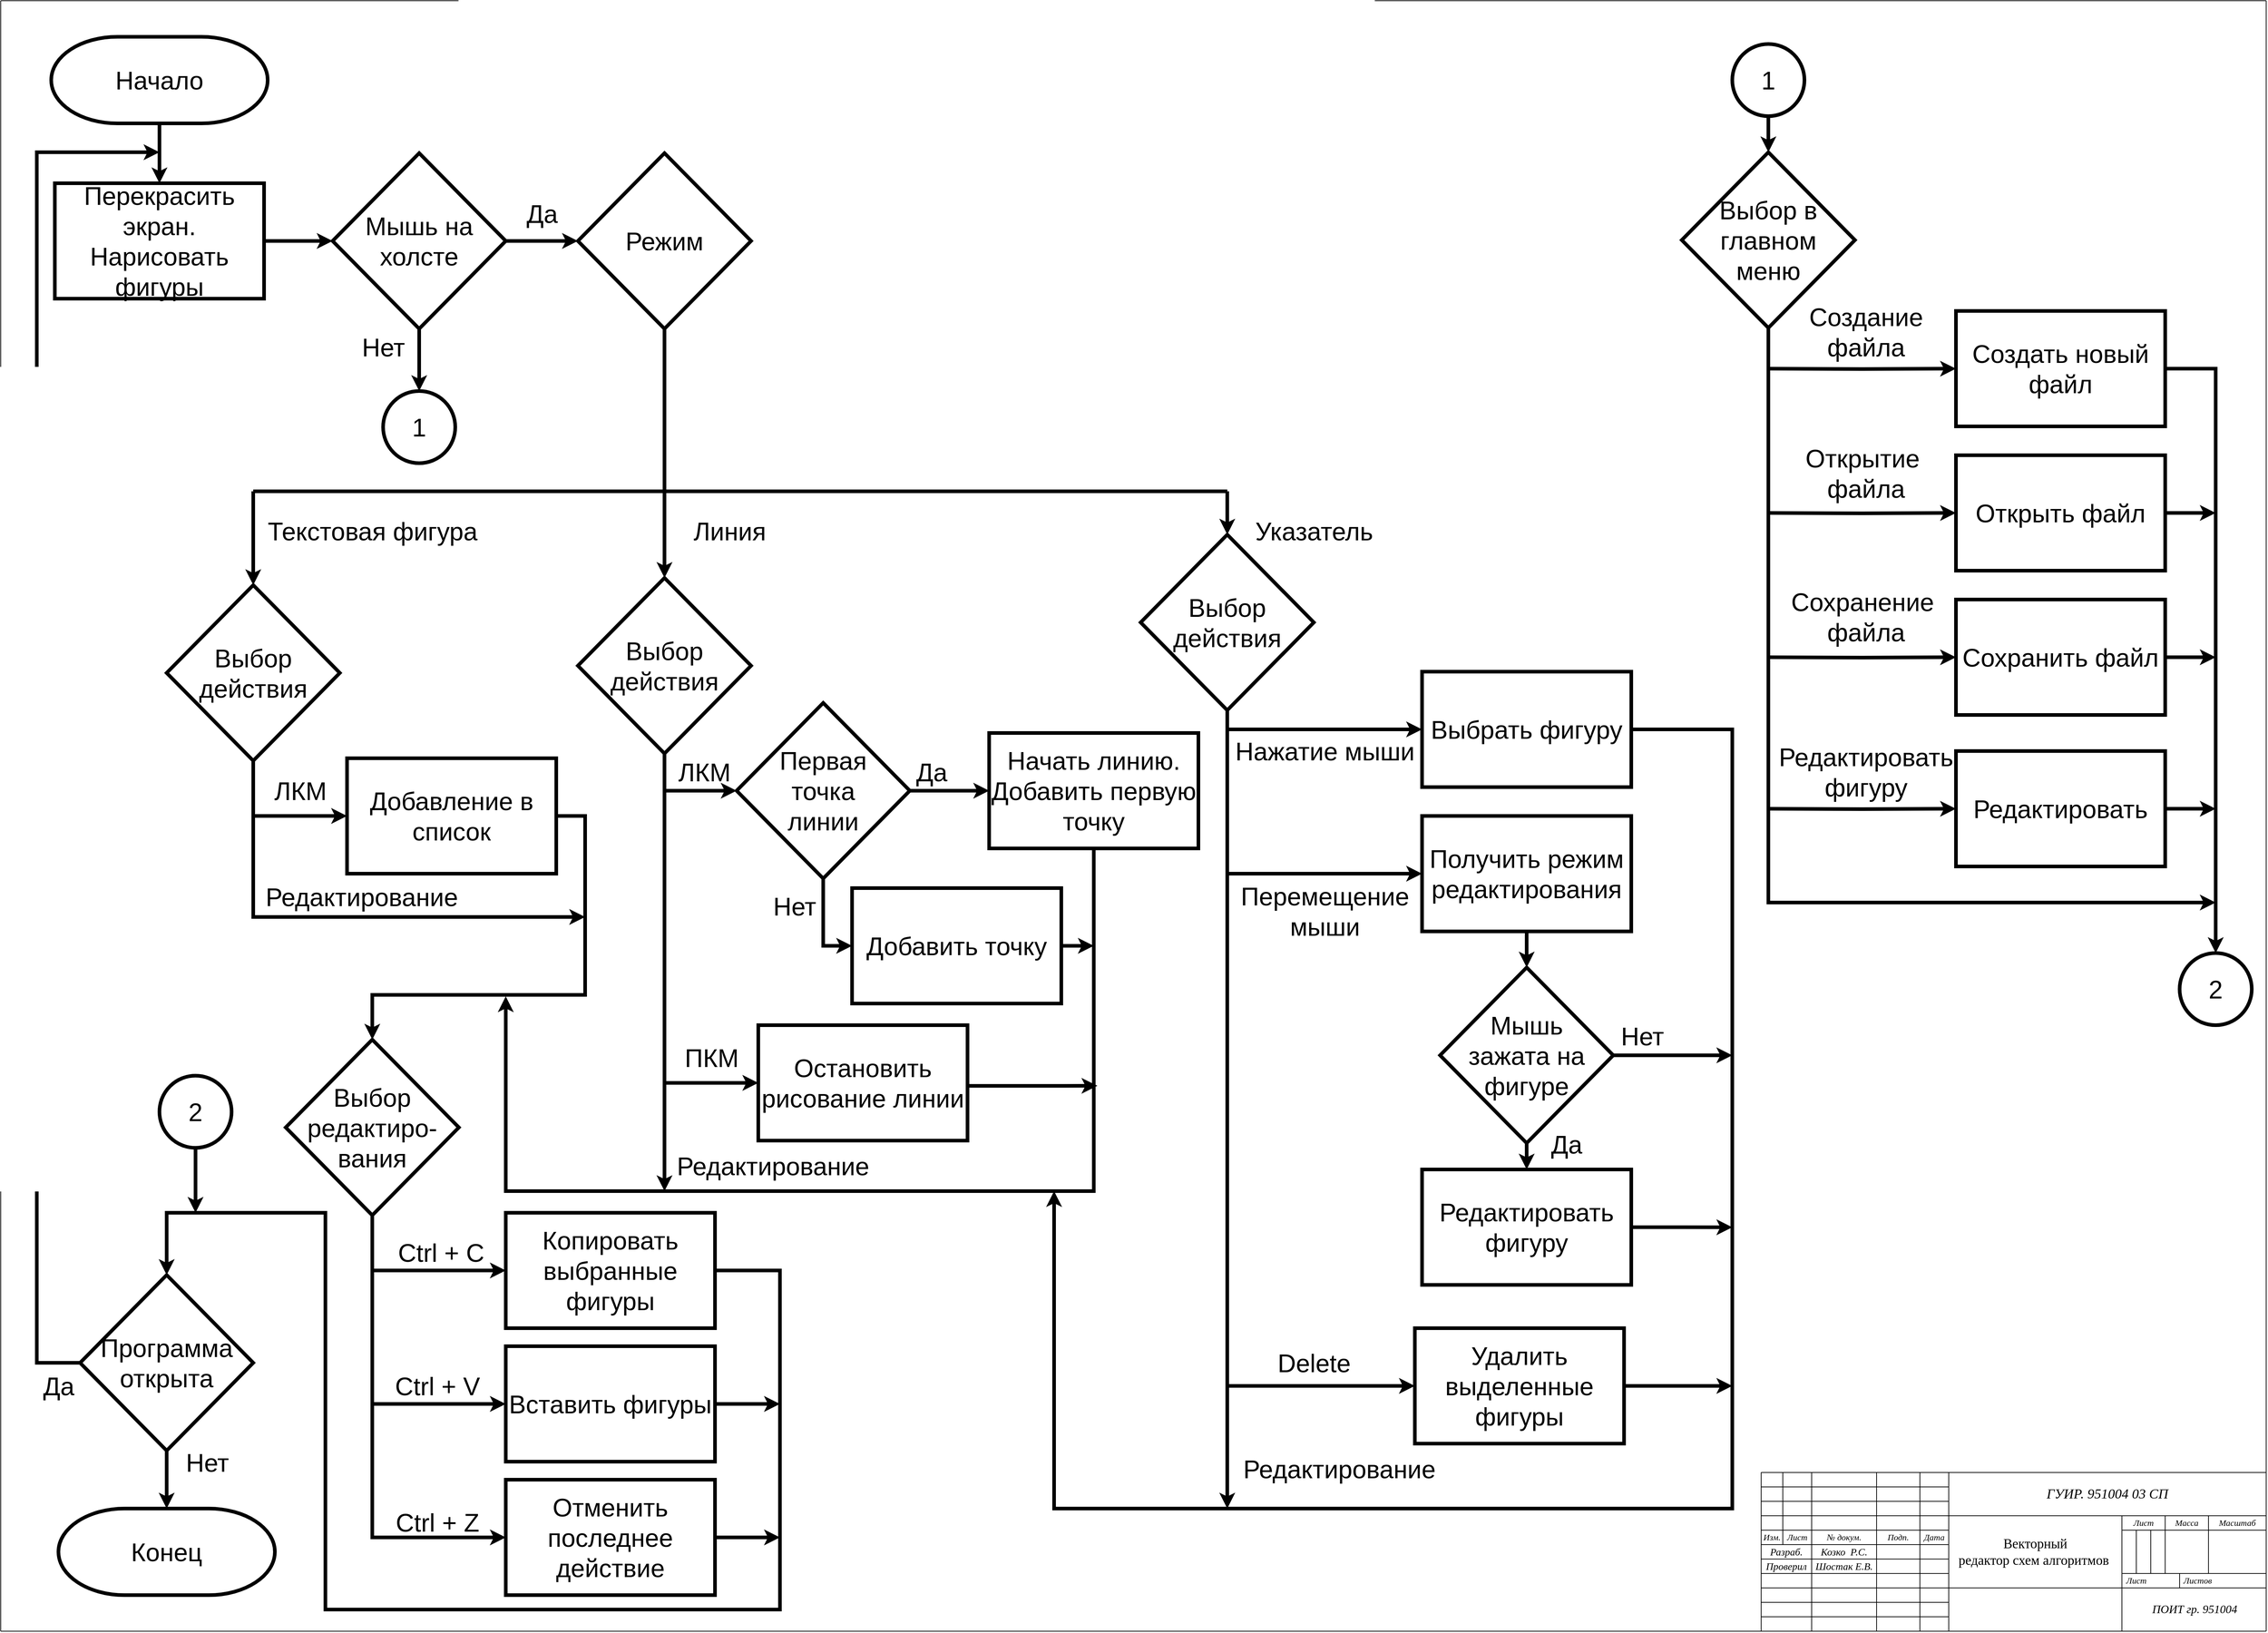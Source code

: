 <mxfile version="14.0.1" type="device"><diagram id="b_TIV87pcosbFDb4-95I" name="Page-1"><mxGraphModel dx="4152" dy="2320" grid="1" gridSize="10" guides="1" tooltips="1" connect="1" arrows="1" fold="1" page="1" pageScale="1" pageWidth="3300" pageHeight="2339" math="0" shadow="0"><root><mxCell id="0"/><mxCell id="1" parent="0"/><mxCell id="flblZkYbyNQ9tiGkdh4v-29" value="" style="group" parent="1" vertex="1" connectable="0"><mxGeometry x="2560" y="2080" width="700" height="220" as="geometry"/></mxCell><mxCell id="U5MXIK-24vMOK5HsXXuc-69" style="vsdxID=8;edgeStyle=none;startArrow=none;endArrow=none;startSize=5;endSize=5;strokeColor=#000000;spacingTop=0;spacingBottom=0;spacingLeft=0;spacingRight=0;verticalAlign=middle;html=1;labelBackgroundColor=#ffffff;rounded=0;" parent="flblZkYbyNQ9tiGkdh4v-29" edge="1"><mxGeometry relative="1" as="geometry"><mxPoint as="offset"/><Array as="points"/><mxPoint as="sourcePoint"/><mxPoint x="700" as="targetPoint"/></mxGeometry></mxCell><mxCell id="U5MXIK-24vMOK5HsXXuc-68" style="vsdxID=6;edgeStyle=none;startArrow=none;endArrow=none;startSize=5;endSize=5;strokeColor=#000000;spacingTop=0;spacingBottom=0;spacingLeft=0;spacingRight=0;verticalAlign=middle;html=1;labelBackgroundColor=#ffffff;rounded=0;" parent="flblZkYbyNQ9tiGkdh4v-29" edge="1"><mxGeometry relative="1" as="geometry"><mxPoint x="10" as="offset"/><Array as="points"/><mxPoint y="220" as="sourcePoint"/><mxPoint as="targetPoint"/></mxGeometry></mxCell><mxCell id="U5MXIK-24vMOK5HsXXuc-2" value="&lt;p style=&quot;margin-left: 0 ; margin-right: 0 ; margin-top: 0px ; margin-bottom: 0px ; text-indent: 0 ; direction: ltr&quot;&gt;&lt;font style=&quot;font-size: 14px ; font-family: &amp;#34;times new roman&amp;#34; ; color: #000000 ; direction: ltr ; letter-spacing: 0px ; line-height: 140% ; opacity: 1&quot;&gt;&lt;i&gt;Разраб.&lt;/i&gt;&lt;/font&gt;&lt;font style=&quot;font-size: 14px ; font-family: &amp;#34;times new roman&amp;#34; ; color: #000000 ; direction: ltr ; letter-spacing: 0px ; line-height: 140% ; opacity: 1&quot;&gt;&lt;br&gt;&lt;/font&gt;&lt;/p&gt;" style="verticalAlign=middle;align=center;vsdxID=41;fillColor=none;gradientColor=none;shape=stencil(nZBLDoAgDERP0z3SIyjew0SURgSD+Lu9kMZoXLhwN9O+tukAlrNpJg1SzDH4QW/URgNYgZTkjA4UkwJUgGXng+6DX1zLfmoymdXo17xh5zmRJ6Q42BWCfc2oJfdAr+Yv+AP9Cb7OJ3H/2JG1HNGz/84klThPVCc=);strokeColor=none;labelBackgroundColor=none;rounded=0;html=1;whiteSpace=wrap;" parent="flblZkYbyNQ9tiGkdh4v-29" vertex="1"><mxGeometry y="100" width="70" height="20" as="geometry"/></mxCell><mxCell id="U5MXIK-24vMOK5HsXXuc-4" value="&lt;p style=&quot;margin-left: 0 ; margin-right: 0 ; margin-top: 0px ; margin-bottom: 0px ; text-indent: 0 ; direction: ltr&quot;&gt;&lt;font style=&quot;font-size: 12px ; font-family: &amp;#34;times new roman&amp;#34; ; color: #000000 ; direction: ltr ; letter-spacing: 0px ; line-height: 140% ; opacity: 1&quot;&gt;&lt;i&gt;Подп.&lt;/i&gt;&lt;/font&gt;&lt;font style=&quot;font-size: 12px ; font-family: &amp;#34;times new roman&amp;#34; ; color: #000000 ; direction: ltr ; letter-spacing: 0px ; line-height: 140% ; opacity: 1&quot;&gt;&lt;br&gt;&lt;/font&gt;&lt;/p&gt;" style="verticalAlign=middle;align=center;vsdxID=45;fillColor=none;gradientColor=none;shape=stencil(nZBLDoAgDERP0z3SIyjew0SURgSD+Lu9kMZoXLhwN9O+tukAlrNpJg1SzDH4QW/URgNYgZTkjA4UkwJUgGXng+6DX1zLfmoymdXo17xh5zmRJ6Q42BWCfc2oJfdAr+Yv+AP9Cb7OJ3H/2JG1HNGz/84klThPVCc=);strokeColor=none;labelBackgroundColor=none;rounded=0;html=1;whiteSpace=wrap;" parent="flblZkYbyNQ9tiGkdh4v-29" vertex="1"><mxGeometry x="160" y="80" width="60" height="20" as="geometry"/></mxCell><mxCell id="U5MXIK-24vMOK5HsXXuc-5" value="&lt;p style=&quot;margin-left: 0 ; margin-right: 0 ; margin-top: 0px ; margin-bottom: 0px ; text-indent: 0 ; direction: ltr&quot;&gt;&lt;font style=&quot;font-size: 12px ; font-family: &amp;#34;times new roman&amp;#34; ; color: #000000 ; direction: ltr ; letter-spacing: 0px ; line-height: 140% ; opacity: 1&quot;&gt;&lt;i&gt;Лист&lt;/i&gt;&lt;/font&gt;&lt;font style=&quot;font-size: 12px ; font-family: &amp;#34;times new roman&amp;#34; ; color: #000000 ; direction: ltr ; letter-spacing: 0px ; line-height: 140% ; opacity: 1&quot;&gt;&lt;br&gt;&lt;/font&gt;&lt;/p&gt;" style="verticalAlign=middle;align=center;vsdxID=46;fillColor=none;gradientColor=none;shape=stencil(nZBLDoAgDERP0z3SIyjew0SURgSD+Lu9kMZoXLhwN9O+tukAlrNpJg1SzDH4QW/URgNYgZTkjA4UkwJUgGXng+6DX1zLfmoymdXo17xh5zmRJ6Q42BWCfc2oJfdAr+Yv+AP9Cb7OJ3H/2JG1HNGz/84klThPVCc=);strokeColor=none;labelBackgroundColor=none;rounded=0;html=1;whiteSpace=wrap;" parent="flblZkYbyNQ9tiGkdh4v-29" vertex="1"><mxGeometry x="500" y="60" width="60" height="20" as="geometry"/></mxCell><mxCell id="U5MXIK-24vMOK5HsXXuc-7" style="vsdxID=48;edgeStyle=none;startArrow=none;endArrow=none;startSize=5;endSize=5;strokeColor=#000000;spacingTop=0;spacingBottom=0;spacingLeft=0;spacingRight=0;verticalAlign=middle;html=1;labelBackgroundColor=#ffffff;rounded=0;" parent="flblZkYbyNQ9tiGkdh4v-29" edge="1"><mxGeometry relative="1" as="geometry"><mxPoint x="10" as="offset"/><Array as="points"><mxPoint x="580" y="150"/></Array><mxPoint x="580" y="160" as="sourcePoint"/><mxPoint x="580" y="140" as="targetPoint"/></mxGeometry></mxCell><mxCell id="U5MXIK-24vMOK5HsXXuc-9" value="&lt;p style=&quot;margin-left: 0 ; margin-right: 0 ; margin-top: 0px ; margin-bottom: 0px ; text-indent: 0 ; direction: ltr&quot;&gt;&lt;font style=&quot;font-size: 19px ; font-family: &amp;#34;times new roman&amp;#34; ; color: #000000 ; direction: ltr ; letter-spacing: 0px ; line-height: 140% ; opacity: 1&quot;&gt;&lt;i&gt;ГУИР. 951004 03 СП&lt;/i&gt;&lt;/font&gt;&lt;font style=&quot;font-size: 19px ; font-family: &amp;#34;times new roman&amp;#34; ; color: #000000 ; direction: ltr ; letter-spacing: 0px ; line-height: 140% ; opacity: 1&quot;&gt;&lt;br&gt;&lt;/font&gt;&lt;/p&gt;" style="verticalAlign=middle;align=center;vsdxID=50;fillColor=none;gradientColor=none;shape=stencil(nZBLDoAgDERP0z3SIyjew0SURgSD+Lu9kMZoXLhwN9O+tukAlrNpJg1SzDH4QW/URgNYgZTkjA4UkwJUgGXng+6DX1zLfmoymdXo17xh5zmRJ6Q42BWCfc2oJfdAr+Yv+AP9Cb7OJ3H/2JG1HNGz/84klThPVCc=);strokeColor=none;labelBackgroundColor=none;rounded=0;html=1;whiteSpace=wrap;" parent="flblZkYbyNQ9tiGkdh4v-29" vertex="1"><mxGeometry x="260" width="440" height="60" as="geometry"/></mxCell><mxCell id="U5MXIK-24vMOK5HsXXuc-14" value="&lt;p style=&quot;margin-left: 0 ; margin-right: 0 ; margin-top: 0px ; margin-bottom: 0px ; text-indent: 0 ; direction: ltr&quot;&gt;&lt;span style=&quot;font-size: 14.0pt ; font-family: &amp;#34;times new roman&amp;#34; , &amp;#34;serif&amp;#34;&quot;&gt;Векторный&lt;br/&gt;редактор схем алгоритмов&lt;/span&gt;&lt;span style=&quot;font-size: 14.0pt ; font-family: &amp;#34;times new roman&amp;#34; , &amp;#34;serif&amp;#34; ; letter-spacing: -0.3pt&quot;&gt;&amp;nbsp;&lt;/span&gt;&lt;br&gt;&lt;/p&gt;" style="verticalAlign=middle;align=center;vsdxID=51;fillColor=none;gradientColor=none;shape=stencil(nZBLDoAgDERP0z3SIyjew0SURgSD+Lu9kMZoXLhwN9O+tukAlrNpJg1SzDH4QW/URgNYgZTkjA4UkwJUgGXng+6DX1zLfmoymdXo17xh5zmRJ6Q42BWCfc2oJfdAr+Yv+AP9Cb7OJ3H/2JG1HNGz/84klThPVCc=);strokeColor=none;labelBackgroundColor=none;rounded=0;html=1;whiteSpace=wrap;" parent="flblZkYbyNQ9tiGkdh4v-29" vertex="1"><mxGeometry x="260" y="60" width="240" height="100" as="geometry"/></mxCell><mxCell id="U5MXIK-24vMOK5HsXXuc-66" style="vsdxID=1;edgeStyle=none;startArrow=none;endArrow=none;startSize=5;endSize=5;strokeColor=#000000;spacingTop=0;spacingBottom=0;spacingLeft=0;spacingRight=0;verticalAlign=middle;html=1;labelBackgroundColor=#ffffff;rounded=0;" parent="flblZkYbyNQ9tiGkdh4v-29" edge="1"><mxGeometry relative="1" as="geometry"><mxPoint x="10" as="offset"/><Array as="points"/><mxPoint x="500" y="220" as="sourcePoint"/><mxPoint x="500" y="60" as="targetPoint"/></mxGeometry></mxCell><mxCell id="U5MXIK-24vMOK5HsXXuc-67" style="vsdxID=4;edgeStyle=none;startArrow=none;endArrow=none;startSize=5;endSize=5;strokeColor=#000000;spacingTop=0;spacingBottom=0;spacingLeft=0;spacingRight=0;verticalAlign=middle;html=1;labelBackgroundColor=#ffffff;rounded=0;" parent="flblZkYbyNQ9tiGkdh4v-29" edge="1"><mxGeometry relative="1" as="geometry"><mxPoint x="10" as="offset"/><Array as="points"/><mxPoint x="260" y="220" as="sourcePoint"/><mxPoint x="260" as="targetPoint"/></mxGeometry></mxCell><mxCell id="U5MXIK-24vMOK5HsXXuc-70" style="vsdxID=11;edgeStyle=none;startArrow=none;endArrow=none;startSize=5;endSize=5;strokeColor=#000000;spacingTop=0;spacingBottom=0;spacingLeft=0;spacingRight=0;verticalAlign=middle;html=1;labelBackgroundColor=#ffffff;rounded=0;" parent="flblZkYbyNQ9tiGkdh4v-29" edge="1"><mxGeometry relative="1" as="geometry"><Array as="points"/><mxPoint x="700" y="60" as="sourcePoint"/><mxPoint y="60" as="targetPoint"/></mxGeometry></mxCell><mxCell id="U5MXIK-24vMOK5HsXXuc-71" style="vsdxID=12;edgeStyle=none;startArrow=none;endArrow=none;startSize=5;endSize=5;strokeColor=#000000;spacingTop=0;spacingBottom=0;spacingLeft=0;spacingRight=0;verticalAlign=middle;html=1;labelBackgroundColor=#ffffff;rounded=0;" parent="flblZkYbyNQ9tiGkdh4v-29" edge="1"><mxGeometry relative="1" as="geometry"><Array as="points"/><mxPoint x="700" y="160" as="sourcePoint"/><mxPoint y="160" as="targetPoint"/></mxGeometry></mxCell><mxCell id="U5MXIK-24vMOK5HsXXuc-72" style="vsdxID=13;edgeStyle=none;startArrow=none;endArrow=none;startSize=5;endSize=5;strokeColor=#000000;spacingTop=0;spacingBottom=0;spacingLeft=0;spacingRight=0;verticalAlign=middle;html=1;labelBackgroundColor=#ffffff;rounded=0;" parent="flblZkYbyNQ9tiGkdh4v-29" edge="1"><mxGeometry relative="1" as="geometry"><Array as="points"/><mxPoint x="260" y="200" as="sourcePoint"/><mxPoint y="200" as="targetPoint"/></mxGeometry></mxCell><mxCell id="U5MXIK-24vMOK5HsXXuc-73" style="vsdxID=22;edgeStyle=none;startArrow=none;endArrow=none;startSize=5;endSize=5;strokeColor=#000000;spacingTop=0;spacingBottom=0;spacingLeft=0;spacingRight=0;verticalAlign=middle;html=1;labelBackgroundColor=#ffffff;rounded=0;" parent="flblZkYbyNQ9tiGkdh4v-29" edge="1"><mxGeometry relative="1" as="geometry"><Array as="points"/><mxPoint x="260" y="180" as="sourcePoint"/><mxPoint y="180" as="targetPoint"/></mxGeometry></mxCell><mxCell id="U5MXIK-24vMOK5HsXXuc-74" style="vsdxID=23;edgeStyle=none;startArrow=none;endArrow=none;startSize=5;endSize=5;strokeColor=#000000;spacingTop=0;spacingBottom=0;spacingLeft=0;spacingRight=0;verticalAlign=middle;html=1;labelBackgroundColor=#ffffff;rounded=0;" parent="flblZkYbyNQ9tiGkdh4v-29" edge="1"><mxGeometry relative="1" as="geometry"><Array as="points"/><mxPoint x="260" y="140" as="sourcePoint"/><mxPoint y="140" as="targetPoint"/></mxGeometry></mxCell><mxCell id="U5MXIK-24vMOK5HsXXuc-75" style="vsdxID=24;edgeStyle=none;startArrow=none;endArrow=none;startSize=5;endSize=5;strokeColor=#000000;spacingTop=0;spacingBottom=0;spacingLeft=0;spacingRight=0;verticalAlign=middle;html=1;labelBackgroundColor=#ffffff;rounded=0;" parent="flblZkYbyNQ9tiGkdh4v-29" edge="1"><mxGeometry relative="1" as="geometry"><Array as="points"/><mxPoint x="260" y="120" as="sourcePoint"/><mxPoint y="120" as="targetPoint"/></mxGeometry></mxCell><mxCell id="U5MXIK-24vMOK5HsXXuc-76" style="vsdxID=25;edgeStyle=none;startArrow=none;endArrow=none;startSize=5;endSize=5;strokeColor=#000000;spacingTop=0;spacingBottom=0;spacingLeft=0;spacingRight=0;verticalAlign=middle;html=1;labelBackgroundColor=#ffffff;rounded=0;" parent="flblZkYbyNQ9tiGkdh4v-29" edge="1"><mxGeometry relative="1" as="geometry"><Array as="points"/><mxPoint x="260" y="100" as="sourcePoint"/><mxPoint y="100" as="targetPoint"/></mxGeometry></mxCell><mxCell id="U5MXIK-24vMOK5HsXXuc-77" style="vsdxID=26;edgeStyle=none;startArrow=none;endArrow=none;startSize=5;endSize=5;strokeColor=#000000;spacingTop=0;spacingBottom=0;spacingLeft=0;spacingRight=0;verticalAlign=middle;html=1;labelBackgroundColor=#ffffff;rounded=0;" parent="flblZkYbyNQ9tiGkdh4v-29" edge="1"><mxGeometry relative="1" as="geometry"><Array as="points"/><mxPoint x="260" y="80" as="sourcePoint"/><mxPoint y="80" as="targetPoint"/></mxGeometry></mxCell><mxCell id="U5MXIK-24vMOK5HsXXuc-78" style="vsdxID=27;edgeStyle=none;startArrow=none;endArrow=none;startSize=5;endSize=5;strokeColor=#000000;spacingTop=0;spacingBottom=0;spacingLeft=0;spacingRight=0;verticalAlign=middle;html=1;labelBackgroundColor=#ffffff;rounded=0;" parent="flblZkYbyNQ9tiGkdh4v-29" edge="1"><mxGeometry relative="1" as="geometry"><Array as="points"/><mxPoint x="260" y="40" as="sourcePoint"/><mxPoint y="40" as="targetPoint"/></mxGeometry></mxCell><mxCell id="U5MXIK-24vMOK5HsXXuc-79" style="vsdxID=28;edgeStyle=none;startArrow=none;endArrow=none;startSize=5;endSize=5;strokeColor=#000000;spacingTop=0;spacingBottom=0;spacingLeft=0;spacingRight=0;verticalAlign=middle;html=1;labelBackgroundColor=#ffffff;rounded=0;" parent="flblZkYbyNQ9tiGkdh4v-29" edge="1"><mxGeometry relative="1" as="geometry"><Array as="points"/><mxPoint x="260" y="20" as="sourcePoint"/><mxPoint y="20" as="targetPoint"/></mxGeometry></mxCell><mxCell id="U5MXIK-24vMOK5HsXXuc-80" style="vsdxID=29;edgeStyle=none;startArrow=none;endArrow=none;startSize=5;endSize=5;strokeColor=#000000;spacingTop=0;spacingBottom=0;spacingLeft=0;spacingRight=0;verticalAlign=middle;html=1;labelBackgroundColor=#ffffff;rounded=0;" parent="flblZkYbyNQ9tiGkdh4v-29" edge="1"><mxGeometry relative="1" as="geometry"><Array as="points"/><mxPoint x="700" y="140" as="sourcePoint"/><mxPoint x="500" y="140" as="targetPoint"/></mxGeometry></mxCell><mxCell id="U5MXIK-24vMOK5HsXXuc-81" style="vsdxID=30;edgeStyle=none;startArrow=none;endArrow=none;startSize=5;endSize=5;strokeColor=#000000;spacingTop=0;spacingBottom=0;spacingLeft=0;spacingRight=0;verticalAlign=middle;html=1;labelBackgroundColor=#ffffff;rounded=0;" parent="flblZkYbyNQ9tiGkdh4v-29" edge="1"><mxGeometry relative="1" as="geometry"><Array as="points"/><mxPoint x="700" y="80" as="sourcePoint"/><mxPoint x="500" y="80" as="targetPoint"/></mxGeometry></mxCell><mxCell id="U5MXIK-24vMOK5HsXXuc-82" style="vsdxID=31;edgeStyle=none;startArrow=none;endArrow=none;startSize=5;endSize=5;strokeColor=#000000;spacingTop=0;spacingBottom=0;spacingLeft=0;spacingRight=0;verticalAlign=middle;html=1;labelBackgroundColor=#ffffff;rounded=0;" parent="flblZkYbyNQ9tiGkdh4v-29" edge="1"><mxGeometry relative="1" as="geometry"><mxPoint x="10" as="offset"/><Array as="points"/><mxPoint x="220" y="220" as="sourcePoint"/><mxPoint x="220" as="targetPoint"/></mxGeometry></mxCell><mxCell id="U5MXIK-24vMOK5HsXXuc-83" style="vsdxID=33;edgeStyle=none;startArrow=none;endArrow=none;startSize=5;endSize=5;strokeColor=#000000;spacingTop=0;spacingBottom=0;spacingLeft=0;spacingRight=0;verticalAlign=middle;html=1;labelBackgroundColor=#ffffff;rounded=0;" parent="flblZkYbyNQ9tiGkdh4v-29" edge="1"><mxGeometry relative="1" as="geometry"><mxPoint x="10" as="offset"/><Array as="points"/><mxPoint x="160" y="220" as="sourcePoint"/><mxPoint x="160" as="targetPoint"/></mxGeometry></mxCell><mxCell id="U5MXIK-24vMOK5HsXXuc-84" style="vsdxID=34;edgeStyle=none;startArrow=none;endArrow=none;startSize=5;endSize=5;strokeColor=#000000;spacingTop=0;spacingBottom=0;spacingLeft=0;spacingRight=0;verticalAlign=middle;html=1;labelBackgroundColor=#ffffff;rounded=0;" parent="flblZkYbyNQ9tiGkdh4v-29" edge="1"><mxGeometry relative="1" as="geometry"><mxPoint x="10" as="offset"/><Array as="points"/><mxPoint x="70" y="220" as="sourcePoint"/><mxPoint x="70" as="targetPoint"/></mxGeometry></mxCell><mxCell id="U5MXIK-24vMOK5HsXXuc-85" style="vsdxID=35;edgeStyle=none;startArrow=none;endArrow=none;startSize=5;endSize=5;strokeColor=#000000;spacingTop=0;spacingBottom=0;spacingLeft=0;spacingRight=0;verticalAlign=middle;html=1;labelBackgroundColor=#ffffff;rounded=0;" parent="flblZkYbyNQ9tiGkdh4v-29" edge="1"><mxGeometry relative="1" as="geometry"><mxPoint x="10" as="offset"/><Array as="points"/><mxPoint x="30" y="100" as="sourcePoint"/><mxPoint x="30" as="targetPoint"/></mxGeometry></mxCell><mxCell id="U5MXIK-24vMOK5HsXXuc-86" style="vsdxID=36;edgeStyle=none;startArrow=none;endArrow=none;startSize=5;endSize=5;strokeColor=#000000;spacingTop=0;spacingBottom=0;spacingLeft=0;spacingRight=0;verticalAlign=middle;html=1;labelBackgroundColor=#ffffff;rounded=0;" parent="flblZkYbyNQ9tiGkdh4v-29" edge="1"><mxGeometry relative="1" as="geometry"><mxPoint x="10" as="offset"/><Array as="points"/><mxPoint x="560" y="140" as="sourcePoint"/><mxPoint x="560" y="60" as="targetPoint"/></mxGeometry></mxCell><mxCell id="U5MXIK-24vMOK5HsXXuc-87" style="vsdxID=38;edgeStyle=none;startArrow=none;endArrow=none;startSize=5;endSize=5;strokeColor=#000000;spacingTop=0;spacingBottom=0;spacingLeft=0;spacingRight=0;verticalAlign=middle;html=1;labelBackgroundColor=#ffffff;rounded=0;" parent="flblZkYbyNQ9tiGkdh4v-29" edge="1"><mxGeometry relative="1" as="geometry"><mxPoint x="10" as="offset"/><Array as="points"/><mxPoint x="620" y="140" as="sourcePoint"/><mxPoint x="620" y="60" as="targetPoint"/></mxGeometry></mxCell><mxCell id="U5MXIK-24vMOK5HsXXuc-88" style="vsdxID=39;edgeStyle=none;startArrow=none;endArrow=none;startSize=5;endSize=5;strokeColor=#000000;spacingTop=0;spacingBottom=0;spacingLeft=0;spacingRight=0;verticalAlign=middle;html=1;labelBackgroundColor=#ffffff;rounded=0;" parent="flblZkYbyNQ9tiGkdh4v-29" edge="1"><mxGeometry relative="1" as="geometry"><mxPoint x="10" as="offset"/><Array as="points"/><mxPoint x="520" y="140" as="sourcePoint"/><mxPoint x="520" y="80" as="targetPoint"/></mxGeometry></mxCell><mxCell id="U5MXIK-24vMOK5HsXXuc-89" style="vsdxID=40;edgeStyle=none;startArrow=none;endArrow=none;startSize=5;endSize=5;strokeColor=#000000;spacingTop=0;spacingBottom=0;spacingLeft=0;spacingRight=0;verticalAlign=middle;html=1;labelBackgroundColor=#ffffff;rounded=0;" parent="flblZkYbyNQ9tiGkdh4v-29" edge="1"><mxGeometry relative="1" as="geometry"><mxPoint x="10" as="offset"/><Array as="points"/><mxPoint x="540" y="140" as="sourcePoint"/><mxPoint x="540" y="80" as="targetPoint"/></mxGeometry></mxCell><mxCell id="U5MXIK-24vMOK5HsXXuc-6" value="&lt;p style=&quot;margin-left: 0 ; margin-right: 0 ; margin-top: 0px ; margin-bottom: 0px ; text-indent: 0 ; direction: ltr&quot;&gt;&lt;font style=&quot;font-size: 12px ; font-family: &amp;#34;times new roman&amp;#34; ; color: #000000 ; direction: ltr ; letter-spacing: 0px ; line-height: 140% ; opacity: 1&quot;&gt;&lt;i&gt;Лист&lt;/i&gt;&lt;/font&gt;&lt;font style=&quot;font-size: 12px ; font-family: &amp;#34;times new roman&amp;#34; ; color: #000000 ; direction: ltr ; letter-spacing: 0px ; line-height: 140% ; opacity: 1&quot;&gt;&lt;br&gt;&lt;/font&gt;&lt;/p&gt;" style="verticalAlign=middle;align=center;vsdxID=47;fillColor=none;gradientColor=none;shape=stencil(nZBLDoAgDERP0z3SIyjew0SURgSD+Lu9kMZoXLhwN9O+tukAlrNpJg1SzDH4QW/URgNYgZTkjA4UkwJUgGXng+6DX1zLfmoymdXo17xh5zmRJ6Q42BWCfc2oJfdAr+Yv+AP9Cb7OJ3H/2JG1HNGz/84klThPVCc=);strokeColor=none;labelBackgroundColor=none;rounded=0;html=1;whiteSpace=wrap;" parent="flblZkYbyNQ9tiGkdh4v-29" vertex="1"><mxGeometry x="500" y="140" width="40" height="20" as="geometry"/></mxCell><mxCell id="flblZkYbyNQ9tiGkdh4v-3" value="&lt;p style=&quot;margin-left: 0 ; margin-right: 0 ; margin-top: 0px ; margin-bottom: 0px ; text-indent: 0 ; direction: ltr&quot;&gt;&lt;font style=&quot;font-size: 12px ; font-family: &amp;#34;times new roman&amp;#34; ; color: #000000 ; direction: ltr ; letter-spacing: 0px ; line-height: 140% ; opacity: 1&quot;&gt;&lt;i&gt;Листов&lt;/i&gt;&lt;/font&gt;&lt;font style=&quot;font-size: 12px ; font-family: &amp;#34;times new roman&amp;#34; ; color: #000000 ; direction: ltr ; letter-spacing: 0px ; line-height: 140% ; opacity: 1&quot;&gt;&lt;br&gt;&lt;/font&gt;&lt;/p&gt;" style="verticalAlign=middle;align=center;vsdxID=47;fillColor=none;gradientColor=none;shape=stencil(nZBLDoAgDERP0z3SIyjew0SURgSD+Lu9kMZoXLhwN9O+tukAlrNpJg1SzDH4QW/URgNYgZTkjA4UkwJUgGXng+6DX1zLfmoymdXo17xh5zmRJ6Q42BWCfc2oJfdAr+Yv+AP9Cb7OJ3H/2JG1HNGz/84klThPVCc=);strokeColor=none;labelBackgroundColor=none;rounded=0;html=1;whiteSpace=wrap;" parent="flblZkYbyNQ9tiGkdh4v-29" vertex="1"><mxGeometry x="580" y="140" width="50" height="20" as="geometry"/></mxCell><mxCell id="flblZkYbyNQ9tiGkdh4v-5" value="&lt;p style=&quot;margin-left: 0 ; margin-right: 0 ; margin-top: 0px ; margin-bottom: 0px ; text-indent: 0 ; direction: ltr&quot;&gt;&lt;font style=&quot;font-size: 12px ; font-family: &amp;#34;times new roman&amp;#34; ; color: #000000 ; direction: ltr ; letter-spacing: 0px ; line-height: 140% ; opacity: 1&quot;&gt;&lt;br&gt;&lt;/font&gt;&lt;/p&gt;" style="verticalAlign=middle;align=center;vsdxID=47;fillColor=none;gradientColor=none;shape=stencil(nZBLDoAgDERP0z3SIyjew0SURgSD+Lu9kMZoXLhwN9O+tukAlrNpJg1SzDH4QW/URgNYgZTkjA4UkwJUgGXng+6DX1zLfmoymdXo17xh5zmRJ6Q42BWCfc2oJfdAr+Yv+AP9Cb7OJ3H/2JG1HNGz/84klThPVCc=);strokeColor=none;labelBackgroundColor=none;rounded=0;html=1;whiteSpace=wrap;" parent="flblZkYbyNQ9tiGkdh4v-29" vertex="1"><mxGeometry x="670" y="140" width="30" height="20" as="geometry"/></mxCell><mxCell id="flblZkYbyNQ9tiGkdh4v-6" value="&lt;p style=&quot;margin-left: 0 ; margin-right: 0 ; margin-top: 0px ; margin-bottom: 0px ; text-indent: 0 ; direction: ltr&quot;&gt;&lt;font style=&quot;font-size: 12px ; font-family: &amp;#34;times new roman&amp;#34; ; color: #000000 ; direction: ltr ; letter-spacing: 0px ; line-height: 140% ; opacity: 1&quot;&gt;&lt;br&gt;&lt;/font&gt;&lt;/p&gt;" style="verticalAlign=middle;align=center;vsdxID=47;fillColor=none;gradientColor=none;shape=stencil(nZBLDoAgDERP0z3SIyjew0SURgSD+Lu9kMZoXLhwN9O+tukAlrNpJg1SzDH4QW/URgNYgZTkjA4UkwJUgGXng+6DX1zLfmoymdXo17xh5zmRJ6Q42BWCfc2oJfdAr+Yv+AP9Cb7OJ3H/2JG1HNGz/84klThPVCc=);strokeColor=none;labelBackgroundColor=none;rounded=0;html=1;whiteSpace=wrap;" parent="flblZkYbyNQ9tiGkdh4v-29" vertex="1"><mxGeometry x="550" y="140" width="30" height="20" as="geometry"/></mxCell><mxCell id="flblZkYbyNQ9tiGkdh4v-7" value="&lt;p style=&quot;margin-left: 0 ; margin-right: 0 ; margin-top: 0px ; margin-bottom: 0px ; text-indent: 0 ; direction: ltr&quot;&gt;&lt;font style=&quot;font-size: 12px ; font-family: &amp;#34;times new roman&amp;#34; ; color: #000000 ; direction: ltr ; letter-spacing: 0px ; line-height: 140% ; opacity: 1&quot;&gt;&lt;i&gt;Масса&lt;/i&gt;&lt;/font&gt;&lt;font style=&quot;font-size: 12px ; font-family: &amp;#34;times new roman&amp;#34; ; color: #000000 ; direction: ltr ; letter-spacing: 0px ; line-height: 140% ; opacity: 1&quot;&gt;&lt;br&gt;&lt;/font&gt;&lt;/p&gt;" style="verticalAlign=middle;align=center;vsdxID=46;fillColor=none;gradientColor=none;shape=stencil(nZBLDoAgDERP0z3SIyjew0SURgSD+Lu9kMZoXLhwN9O+tukAlrNpJg1SzDH4QW/URgNYgZTkjA4UkwJUgGXng+6DX1zLfmoymdXo17xh5zmRJ6Q42BWCfc2oJfdAr+Yv+AP9Cb7OJ3H/2JG1HNGz/84klThPVCc=);strokeColor=none;labelBackgroundColor=none;rounded=0;html=1;whiteSpace=wrap;" parent="flblZkYbyNQ9tiGkdh4v-29" vertex="1"><mxGeometry x="560" y="60" width="60" height="20" as="geometry"/></mxCell><mxCell id="flblZkYbyNQ9tiGkdh4v-8" value="&lt;p style=&quot;margin-left: 0 ; margin-right: 0 ; margin-top: 0px ; margin-bottom: 0px ; text-indent: 0 ; direction: ltr&quot;&gt;&lt;font style=&quot;font-size: 12px ; font-family: &amp;#34;times new roman&amp;#34; ; color: #000000 ; direction: ltr ; letter-spacing: 0px ; line-height: 140% ; opacity: 1&quot;&gt;&lt;i&gt;Масштаб&lt;/i&gt;&lt;/font&gt;&lt;font style=&quot;font-size: 12px ; font-family: &amp;#34;times new roman&amp;#34; ; color: #000000 ; direction: ltr ; letter-spacing: 0px ; line-height: 140% ; opacity: 1&quot;&gt;&lt;br&gt;&lt;/font&gt;&lt;/p&gt;" style="verticalAlign=middle;align=center;vsdxID=46;fillColor=none;gradientColor=none;shape=stencil(nZBLDoAgDERP0z3SIyjew0SURgSD+Lu9kMZoXLhwN9O+tukAlrNpJg1SzDH4QW/URgNYgZTkjA4UkwJUgGXng+6DX1zLfmoymdXo17xh5zmRJ6Q42BWCfc2oJfdAr+Yv+AP9Cb7OJ3H/2JG1HNGz/84klThPVCc=);strokeColor=none;labelBackgroundColor=none;rounded=0;html=1;whiteSpace=wrap;" parent="flblZkYbyNQ9tiGkdh4v-29" vertex="1"><mxGeometry x="620" y="60" width="80" height="20" as="geometry"/></mxCell><mxCell id="U5MXIK-24vMOK5HsXXuc-8" value="&lt;p style=&quot;margin-left: 0 ; margin-right: 0 ; margin-top: 0px ; margin-bottom: 0px ; text-indent: 0 ; direction: ltr&quot;&gt;&lt;font style=&quot;font-size: 16px ; font-family: &amp;#34;times new roman&amp;#34; ; color: #000000 ; direction: ltr ; letter-spacing: 0px ; line-height: 140% ; opacity: 1&quot;&gt;&lt;i&gt;ПОИТ гр. 951004&lt;/i&gt;&lt;/font&gt;&lt;font style=&quot;font-size: 16px ; font-family: &amp;#34;times new roman&amp;#34; ; color: #000000 ; direction: ltr ; letter-spacing: 0px ; line-height: 140% ; opacity: 1&quot;&gt;&lt;br&gt;&lt;/font&gt;&lt;/p&gt;" style="verticalAlign=middle;align=center;vsdxID=49;fillColor=none;gradientColor=none;shape=stencil(nZBLDoAgDERP0z3SIyjew0SURgSD+Lu9kMZoXLhwN9O+tukAlrNpJg1SzDH4QW/URgNYgZTkjA4UkwJUgGXng+6DX1zLfmoymdXo17xh5zmRJ6Q42BWCfc2oJfdAr+Yv+AP9Cb7OJ3H/2JG1HNGz/84klThPVCc=);strokeColor=none;labelBackgroundColor=none;rounded=0;html=1;whiteSpace=wrap;" parent="flblZkYbyNQ9tiGkdh4v-29" vertex="1"><mxGeometry x="501" y="160" width="200" height="60" as="geometry"/></mxCell><mxCell id="flblZkYbyNQ9tiGkdh4v-12" value="&lt;p style=&quot;margin-left: 0 ; margin-right: 0 ; margin-top: 0px ; margin-bottom: 0px ; text-indent: 0 ; direction: ltr&quot;&gt;&lt;font style=&quot;font-size: 12px ; font-family: &amp;#34;times new roman&amp;#34; ; color: #000000 ; direction: ltr ; letter-spacing: 0px ; line-height: 140% ; opacity: 1&quot;&gt;&lt;i&gt;Изм.&lt;/i&gt;&lt;/font&gt;&lt;font style=&quot;font-size: 12px ; font-family: &amp;#34;times new roman&amp;#34; ; color: #000000 ; direction: ltr ; letter-spacing: 0px ; line-height: 140% ; opacity: 1&quot;&gt;&lt;br&gt;&lt;/font&gt;&lt;/p&gt;" style="verticalAlign=middle;align=center;vsdxID=45;fillColor=none;gradientColor=none;shape=stencil(nZBLDoAgDERP0z3SIyjew0SURgSD+Lu9kMZoXLhwN9O+tukAlrNpJg1SzDH4QW/URgNYgZTkjA4UkwJUgGXng+6DX1zLfmoymdXo17xh5zmRJ6Q42BWCfc2oJfdAr+Yv+AP9Cb7OJ3H/2JG1HNGz/84klThPVCc=);strokeColor=none;labelBackgroundColor=none;rounded=0;html=1;whiteSpace=wrap;" parent="flblZkYbyNQ9tiGkdh4v-29" vertex="1"><mxGeometry y="80" width="30" height="20" as="geometry"/></mxCell><mxCell id="flblZkYbyNQ9tiGkdh4v-19" value="&lt;p style=&quot;margin-left: 0 ; margin-right: 0 ; margin-top: 0px ; margin-bottom: 0px ; text-indent: 0 ; direction: ltr&quot;&gt;&lt;font style=&quot;font-size: 14px ; font-family: &amp;#34;times new roman&amp;#34; ; color: #000000 ; direction: ltr ; letter-spacing: 0px ; line-height: 140% ; opacity: 1&quot;&gt;&lt;i&gt;Козко&amp;nbsp; Р.С.&lt;/i&gt;&lt;/font&gt;&lt;font style=&quot;font-size: 14px ; font-family: &amp;#34;times new roman&amp;#34; ; color: #000000 ; direction: ltr ; letter-spacing: 0px ; line-height: 140% ; opacity: 1&quot;&gt;&lt;br&gt;&lt;/font&gt;&lt;/p&gt;" style="verticalAlign=middle;align=center;vsdxID=41;fillColor=none;gradientColor=none;shape=stencil(nZBLDoAgDERP0z3SIyjew0SURgSD+Lu9kMZoXLhwN9O+tukAlrNpJg1SzDH4QW/URgNYgZTkjA4UkwJUgGXng+6DX1zLfmoymdXo17xh5zmRJ6Q42BWCfc2oJfdAr+Yv+AP9Cb7OJ3H/2JG1HNGz/84klThPVCc=);strokeColor=none;labelBackgroundColor=none;rounded=0;html=1;whiteSpace=wrap;" parent="flblZkYbyNQ9tiGkdh4v-29" vertex="1"><mxGeometry x="70" y="100" width="90" height="20" as="geometry"/></mxCell><mxCell id="UF-tvD2aP6X9nbHSOIiV-20" style="edgeStyle=orthogonalEdgeStyle;rounded=0;orthogonalLoop=1;jettySize=auto;html=1;exitX=1;exitY=0.5;exitDx=0;exitDy=0;entryX=0;entryY=0.5;entryDx=0;entryDy=0;entryPerimeter=0;fontSize=35;strokeWidth=5;" parent="1" source="UF-tvD2aP6X9nbHSOIiV-10" target="UF-tvD2aP6X9nbHSOIiV-19" edge="1"><mxGeometry relative="1" as="geometry"/></mxCell><mxCell id="UF-tvD2aP6X9nbHSOIiV-10" value="&lt;span style=&quot;font-size: 35px&quot;&gt;Перекрасить экран.&lt;br style=&quot;font-size: 35px;&quot;&gt;Нарисовать фигуры&lt;/span&gt;" style="rounded=0;whiteSpace=wrap;html=1;fontSize=35;strokeWidth=5;" parent="1" vertex="1"><mxGeometry x="195" y="293" width="290" height="160" as="geometry"/></mxCell><mxCell id="UF-tvD2aP6X9nbHSOIiV-18" style="edgeStyle=orthogonalEdgeStyle;rounded=0;orthogonalLoop=1;jettySize=auto;html=1;exitX=0.5;exitY=1;exitDx=0;exitDy=0;exitPerimeter=0;entryX=0.5;entryY=0;entryDx=0;entryDy=0;fontSize=35;strokeWidth=5;" parent="1" source="UF-tvD2aP6X9nbHSOIiV-13" target="UF-tvD2aP6X9nbHSOIiV-10" edge="1"><mxGeometry relative="1" as="geometry"/></mxCell><mxCell id="UF-tvD2aP6X9nbHSOIiV-13" value="&lt;font style=&quot;font-size: 35px&quot;&gt;Начало&lt;br style=&quot;font-size: 35px;&quot;&gt;&lt;/font&gt;" style="strokeWidth=5;html=1;shape=mxgraph.flowchart.terminator;whiteSpace=wrap;fontSize=35;" parent="1" vertex="1"><mxGeometry x="190" y="90" width="300" height="120" as="geometry"/></mxCell><mxCell id="UF-tvD2aP6X9nbHSOIiV-17" value="&lt;span style=&quot;font-size: 35px&quot;&gt;Конец&lt;/span&gt;" style="strokeWidth=5;html=1;shape=mxgraph.flowchart.terminator;whiteSpace=wrap;fontSize=35;" parent="1" vertex="1"><mxGeometry x="200" y="2130" width="300" height="120" as="geometry"/></mxCell><mxCell id="UF-tvD2aP6X9nbHSOIiV-46" value="Нет" style="edgeStyle=orthogonalEdgeStyle;rounded=0;orthogonalLoop=1;jettySize=auto;html=1;exitX=0.5;exitY=1;exitDx=0;exitDy=0;exitPerimeter=0;entryX=0.5;entryY=0;entryDx=0;entryDy=0;entryPerimeter=0;fontSize=35;strokeWidth=5;" parent="1" source="UF-tvD2aP6X9nbHSOIiV-19" target="UF-tvD2aP6X9nbHSOIiV-43" edge="1"><mxGeometry x="-0.414" y="-50" relative="1" as="geometry"><mxPoint as="offset"/></mxGeometry></mxCell><mxCell id="UF-tvD2aP6X9nbHSOIiV-164" style="edgeStyle=orthogonalEdgeStyle;rounded=0;orthogonalLoop=1;jettySize=auto;html=1;exitX=1;exitY=0.5;exitDx=0;exitDy=0;exitPerimeter=0;entryX=0;entryY=0.5;entryDx=0;entryDy=0;entryPerimeter=0;fontSize=35;strokeWidth=5;" parent="1" source="UF-tvD2aP6X9nbHSOIiV-19" target="UF-tvD2aP6X9nbHSOIiV-23" edge="1"><mxGeometry relative="1" as="geometry"/></mxCell><mxCell id="UF-tvD2aP6X9nbHSOIiV-19" value="Мышь на холсте" style="strokeWidth=5;html=1;shape=mxgraph.flowchart.decision;whiteSpace=wrap;fontSize=35;" parent="1" vertex="1"><mxGeometry x="580" y="251.25" width="240" height="243.5" as="geometry"/></mxCell><mxCell id="UF-tvD2aP6X9nbHSOIiV-29" style="edgeStyle=orthogonalEdgeStyle;rounded=0;orthogonalLoop=1;jettySize=auto;html=1;exitX=0.5;exitY=1;exitDx=0;exitDy=0;exitPerimeter=0;fontSize=35;entryX=0.5;entryY=0;entryDx=0;entryDy=0;entryPerimeter=0;strokeWidth=5;" parent="1" source="UF-tvD2aP6X9nbHSOIiV-23" target="UF-tvD2aP6X9nbHSOIiV-32" edge="1"><mxGeometry relative="1" as="geometry"><mxPoint x="1260" y="920" as="targetPoint"/></mxGeometry></mxCell><mxCell id="UF-tvD2aP6X9nbHSOIiV-23" value="Режим" style="strokeWidth=5;html=1;shape=mxgraph.flowchart.decision;whiteSpace=wrap;fontSize=35;" parent="1" vertex="1"><mxGeometry x="920" y="251.25" width="240" height="243.5" as="geometry"/></mxCell><mxCell id="UF-tvD2aP6X9nbHSOIiV-80" style="edgeStyle=orthogonalEdgeStyle;rounded=0;orthogonalLoop=1;jettySize=auto;html=1;exitX=0.5;exitY=1;exitDx=0;exitDy=0;exitPerimeter=0;entryX=0;entryY=0.5;entryDx=0;entryDy=0;fontSize=35;strokeWidth=5;" parent="1" source="UF-tvD2aP6X9nbHSOIiV-31" target="UF-tvD2aP6X9nbHSOIiV-77" edge="1"><mxGeometry relative="1" as="geometry"/></mxCell><mxCell id="UF-tvD2aP6X9nbHSOIiV-135" style="edgeStyle=orthogonalEdgeStyle;rounded=0;orthogonalLoop=1;jettySize=auto;html=1;exitX=0.5;exitY=1;exitDx=0;exitDy=0;exitPerimeter=0;fontSize=35;strokeWidth=5;" parent="1" source="UF-tvD2aP6X9nbHSOIiV-31" edge="1"><mxGeometry relative="1" as="geometry"><mxPoint x="930" y="1310" as="targetPoint"/><Array as="points"><mxPoint x="470" y="1310"/></Array></mxGeometry></mxCell><mxCell id="UF-tvD2aP6X9nbHSOIiV-31" value="Выбор действия" style="strokeWidth=5;html=1;shape=mxgraph.flowchart.decision;whiteSpace=wrap;fontSize=35;" parent="1" vertex="1"><mxGeometry x="350" y="850" width="240" height="243.5" as="geometry"/></mxCell><mxCell id="UF-tvD2aP6X9nbHSOIiV-86" style="edgeStyle=orthogonalEdgeStyle;rounded=0;orthogonalLoop=1;jettySize=auto;html=1;exitX=0.5;exitY=1;exitDx=0;exitDy=0;exitPerimeter=0;entryX=0;entryY=0.5;entryDx=0;entryDy=0;entryPerimeter=0;fontSize=35;strokeWidth=5;" parent="1" source="UF-tvD2aP6X9nbHSOIiV-32" target="UF-tvD2aP6X9nbHSOIiV-83" edge="1"><mxGeometry relative="1" as="geometry"/></mxCell><mxCell id="UF-tvD2aP6X9nbHSOIiV-89" style="edgeStyle=orthogonalEdgeStyle;rounded=0;orthogonalLoop=1;jettySize=auto;html=1;exitX=0.5;exitY=1;exitDx=0;exitDy=0;exitPerimeter=0;entryX=0;entryY=0.5;entryDx=0;entryDy=0;fontSize=35;strokeWidth=5;" parent="1" source="UF-tvD2aP6X9nbHSOIiV-32" target="UF-tvD2aP6X9nbHSOIiV-82" edge="1"><mxGeometry relative="1" as="geometry"/></mxCell><mxCell id="UF-tvD2aP6X9nbHSOIiV-32" value="Выбор действия" style="strokeWidth=5;html=1;shape=mxgraph.flowchart.decision;whiteSpace=wrap;fontSize=35;" parent="1" vertex="1"><mxGeometry x="920" y="840" width="240" height="243.5" as="geometry"/></mxCell><mxCell id="UF-tvD2aP6X9nbHSOIiV-104" style="edgeStyle=orthogonalEdgeStyle;rounded=0;orthogonalLoop=1;jettySize=auto;html=1;exitX=0.5;exitY=1;exitDx=0;exitDy=0;exitPerimeter=0;fontSize=35;strokeWidth=5;" parent="1" source="UF-tvD2aP6X9nbHSOIiV-35" target="UF-tvD2aP6X9nbHSOIiV-96" edge="1"><mxGeometry relative="1" as="geometry"/></mxCell><mxCell id="UF-tvD2aP6X9nbHSOIiV-35" value="Выбор действия" style="strokeWidth=5;html=1;shape=mxgraph.flowchart.decision;whiteSpace=wrap;fontSize=35;" parent="1" vertex="1"><mxGeometry x="1700" y="780" width="240" height="243.5" as="geometry"/></mxCell><mxCell id="UF-tvD2aP6X9nbHSOIiV-37" value="" style="endArrow=none;html=1;fontSize=35;strokeWidth=5;" parent="1" edge="1"><mxGeometry width="50" height="50" relative="1" as="geometry"><mxPoint x="470" y="720" as="sourcePoint"/><mxPoint x="1820" y="720" as="targetPoint"/></mxGeometry></mxCell><mxCell id="UF-tvD2aP6X9nbHSOIiV-38" value="" style="endArrow=classic;html=1;fontSize=35;entryX=0.5;entryY=0;entryDx=0;entryDy=0;entryPerimeter=0;strokeWidth=5;" parent="1" target="UF-tvD2aP6X9nbHSOIiV-31" edge="1"><mxGeometry width="50" height="50" relative="1" as="geometry"><mxPoint x="470" y="720" as="sourcePoint"/><mxPoint x="520" y="670" as="targetPoint"/></mxGeometry></mxCell><mxCell id="UF-tvD2aP6X9nbHSOIiV-40" value="" style="endArrow=classic;html=1;fontSize=35;entryX=0.5;entryY=0;entryDx=0;entryDy=0;entryPerimeter=0;strokeWidth=5;" parent="1" target="UF-tvD2aP6X9nbHSOIiV-35" edge="1"><mxGeometry width="50" height="50" relative="1" as="geometry"><mxPoint x="1820" y="720" as="sourcePoint"/><mxPoint x="1880" y="680" as="targetPoint"/></mxGeometry></mxCell><mxCell id="UF-tvD2aP6X9nbHSOIiV-43" value="1" style="strokeWidth=5;html=1;shape=mxgraph.flowchart.start_2;whiteSpace=wrap;fontSize=35;" parent="1" vertex="1"><mxGeometry x="650" y="581" width="100" height="100" as="geometry"/></mxCell><mxCell id="UF-tvD2aP6X9nbHSOIiV-49" style="edgeStyle=orthogonalEdgeStyle;rounded=0;orthogonalLoop=1;jettySize=auto;html=1;exitX=0.5;exitY=1;exitDx=0;exitDy=0;exitPerimeter=0;entryX=0.5;entryY=0;entryDx=0;entryDy=0;entryPerimeter=0;fontSize=35;strokeWidth=5;" parent="1" source="UF-tvD2aP6X9nbHSOIiV-47" target="UF-tvD2aP6X9nbHSOIiV-48" edge="1"><mxGeometry relative="1" as="geometry"/></mxCell><mxCell id="UF-tvD2aP6X9nbHSOIiV-47" value="1" style="strokeWidth=5;html=1;shape=mxgraph.flowchart.start_2;whiteSpace=wrap;fontSize=35;" parent="1" vertex="1"><mxGeometry x="2520" y="100" width="100" height="100" as="geometry"/></mxCell><mxCell id="WUN88-Sje4ciH4HGkUOy-2" style="edgeStyle=orthogonalEdgeStyle;rounded=0;orthogonalLoop=1;jettySize=auto;html=1;exitX=0.5;exitY=1;exitDx=0;exitDy=0;exitPerimeter=0;strokeWidth=5;" edge="1" parent="1" source="UF-tvD2aP6X9nbHSOIiV-48"><mxGeometry relative="1" as="geometry"><mxPoint x="3190" y="1290" as="targetPoint"/><Array as="points"><mxPoint x="2570" y="1290"/><mxPoint x="3190" y="1290"/></Array></mxGeometry></mxCell><mxCell id="UF-tvD2aP6X9nbHSOIiV-48" value="Выбор в главном &lt;br&gt;меню" style="strokeWidth=5;html=1;shape=mxgraph.flowchart.decision;whiteSpace=wrap;fontSize=35;" parent="1" vertex="1"><mxGeometry x="2450" y="250" width="240" height="243.5" as="geometry"/></mxCell><mxCell id="UF-tvD2aP6X9nbHSOIiV-52" value="Линия" style="text;html=1;align=center;verticalAlign=middle;resizable=0;points=[];autosize=1;fontSize=35;strokeWidth=5;" parent="1" vertex="1"><mxGeometry x="1070" y="750" width="120" height="50" as="geometry"/></mxCell><mxCell id="UF-tvD2aP6X9nbHSOIiV-56" value="Текстовая фигура" style="text;html=1;align=center;verticalAlign=middle;resizable=0;points=[];autosize=1;fontSize=35;strokeWidth=5;" parent="1" vertex="1"><mxGeometry x="480" y="750" width="310" height="50" as="geometry"/></mxCell><mxCell id="UF-tvD2aP6X9nbHSOIiV-57" value="Указатель" style="text;html=1;align=center;verticalAlign=middle;resizable=0;points=[];autosize=1;fontSize=35;strokeWidth=5;" parent="1" vertex="1"><mxGeometry x="1850" y="750" width="180" height="50" as="geometry"/></mxCell><mxCell id="UF-tvD2aP6X9nbHSOIiV-69" style="edgeStyle=orthogonalEdgeStyle;rounded=0;orthogonalLoop=1;jettySize=auto;html=1;exitX=0;exitY=0.5;exitDx=0;exitDy=0;fontSize=35;entryX=0;entryY=0.5;entryDx=0;entryDy=0;strokeWidth=5;" parent="1" target="UF-tvD2aP6X9nbHSOIiV-58" edge="1"><mxGeometry relative="1" as="geometry"><mxPoint x="2570" y="550" as="sourcePoint"/></mxGeometry></mxCell><mxCell id="UF-tvD2aP6X9nbHSOIiV-99" style="edgeStyle=orthogonalEdgeStyle;rounded=0;orthogonalLoop=1;jettySize=auto;html=1;exitX=1;exitY=0.5;exitDx=0;exitDy=0;entryX=0.5;entryY=0;entryDx=0;entryDy=0;entryPerimeter=0;fontSize=35;strokeWidth=5;" parent="1" source="UF-tvD2aP6X9nbHSOIiV-58" target="UF-tvD2aP6X9nbHSOIiV-98" edge="1"><mxGeometry relative="1" as="geometry"/></mxCell><mxCell id="UF-tvD2aP6X9nbHSOIiV-58" value="Создать новый файл" style="rounded=0;whiteSpace=wrap;html=1;fontSize=35;strokeWidth=5;" parent="1" vertex="1"><mxGeometry x="2830" y="470" width="290" height="160" as="geometry"/></mxCell><mxCell id="UF-tvD2aP6X9nbHSOIiV-67" style="edgeStyle=orthogonalEdgeStyle;rounded=0;orthogonalLoop=1;jettySize=auto;html=1;exitX=0;exitY=0.5;exitDx=0;exitDy=0;fontSize=35;entryX=0;entryY=0.5;entryDx=0;entryDy=0;strokeWidth=5;" parent="1" target="UF-tvD2aP6X9nbHSOIiV-59" edge="1"><mxGeometry relative="1" as="geometry"><mxPoint x="2570" y="950" as="sourcePoint"/></mxGeometry></mxCell><mxCell id="UF-tvD2aP6X9nbHSOIiV-167" style="edgeStyle=orthogonalEdgeStyle;rounded=0;orthogonalLoop=1;jettySize=auto;html=1;exitX=1;exitY=0.5;exitDx=0;exitDy=0;fontSize=35;strokeWidth=5;" parent="1" source="UF-tvD2aP6X9nbHSOIiV-59" edge="1"><mxGeometry relative="1" as="geometry"><mxPoint x="3190" y="950" as="targetPoint"/></mxGeometry></mxCell><mxCell id="UF-tvD2aP6X9nbHSOIiV-59" value="Сохранить файл" style="rounded=0;whiteSpace=wrap;html=1;fontSize=35;strokeWidth=5;" parent="1" vertex="1"><mxGeometry x="2830" y="870" width="290" height="160" as="geometry"/></mxCell><mxCell id="UF-tvD2aP6X9nbHSOIiV-68" style="edgeStyle=orthogonalEdgeStyle;rounded=0;orthogonalLoop=1;jettySize=auto;html=1;exitX=0;exitY=0.5;exitDx=0;exitDy=0;fontSize=35;entryX=0;entryY=0.5;entryDx=0;entryDy=0;strokeWidth=5;" parent="1" target="UF-tvD2aP6X9nbHSOIiV-60" edge="1"><mxGeometry relative="1" as="geometry"><mxPoint x="2570" y="750" as="sourcePoint"/></mxGeometry></mxCell><mxCell id="UF-tvD2aP6X9nbHSOIiV-168" style="edgeStyle=orthogonalEdgeStyle;rounded=0;orthogonalLoop=1;jettySize=auto;html=1;exitX=1;exitY=0.5;exitDx=0;exitDy=0;fontSize=35;strokeWidth=5;" parent="1" source="UF-tvD2aP6X9nbHSOIiV-60" edge="1"><mxGeometry relative="1" as="geometry"><mxPoint x="3190" y="750" as="targetPoint"/></mxGeometry></mxCell><mxCell id="UF-tvD2aP6X9nbHSOIiV-60" value="Открыть файл" style="rounded=0;whiteSpace=wrap;html=1;fontSize=35;strokeWidth=5;" parent="1" vertex="1"><mxGeometry x="2830" y="670" width="290" height="160" as="geometry"/></mxCell><mxCell id="UF-tvD2aP6X9nbHSOIiV-66" style="edgeStyle=orthogonalEdgeStyle;rounded=0;orthogonalLoop=1;jettySize=auto;html=1;exitX=0;exitY=0.5;exitDx=0;exitDy=0;fontSize=35;entryX=0;entryY=0.5;entryDx=0;entryDy=0;strokeWidth=5;" parent="1" target="UF-tvD2aP6X9nbHSOIiV-64" edge="1"><mxGeometry relative="1" as="geometry"><mxPoint x="2570" y="1160" as="sourcePoint"/></mxGeometry></mxCell><mxCell id="UF-tvD2aP6X9nbHSOIiV-166" style="edgeStyle=orthogonalEdgeStyle;rounded=0;orthogonalLoop=1;jettySize=auto;html=1;exitX=1;exitY=0.5;exitDx=0;exitDy=0;fontSize=35;strokeWidth=5;" parent="1" source="UF-tvD2aP6X9nbHSOIiV-64" edge="1"><mxGeometry relative="1" as="geometry"><mxPoint x="3190" y="1160" as="targetPoint"/></mxGeometry></mxCell><mxCell id="UF-tvD2aP6X9nbHSOIiV-64" value="Редактировать" style="rounded=0;whiteSpace=wrap;html=1;fontSize=35;strokeWidth=5;" parent="1" vertex="1"><mxGeometry x="2830" y="1080" width="290" height="160" as="geometry"/></mxCell><mxCell id="UF-tvD2aP6X9nbHSOIiV-70" value="Открытие&amp;nbsp;&lt;br&gt;файла" style="text;html=1;align=center;verticalAlign=middle;resizable=0;points=[];autosize=1;fontSize=35;strokeWidth=5;" parent="1" vertex="1"><mxGeometry x="2615" y="650" width="180" height="90" as="geometry"/></mxCell><mxCell id="UF-tvD2aP6X9nbHSOIiV-71" value="Создание &lt;br&gt;файла" style="text;html=1;align=center;verticalAlign=middle;resizable=0;points=[];autosize=1;fontSize=35;strokeWidth=5;" parent="1" vertex="1"><mxGeometry x="2620" y="454" width="170" height="90" as="geometry"/></mxCell><mxCell id="UF-tvD2aP6X9nbHSOIiV-74" value="Сохранение&amp;nbsp;&lt;br&gt;файла" style="text;html=1;align=center;verticalAlign=middle;resizable=0;points=[];autosize=1;fontSize=35;strokeWidth=5;" parent="1" vertex="1"><mxGeometry x="2595" y="849" width="220" height="90" as="geometry"/></mxCell><mxCell id="UF-tvD2aP6X9nbHSOIiV-76" value="Редактировать&lt;br&gt;фигуру" style="text;html=1;align=center;verticalAlign=middle;resizable=0;points=[];autosize=1;fontSize=35;strokeWidth=5;" parent="1" vertex="1"><mxGeometry x="2575" y="1063.5" width="260" height="90" as="geometry"/></mxCell><mxCell id="UF-tvD2aP6X9nbHSOIiV-133" style="edgeStyle=orthogonalEdgeStyle;rounded=0;orthogonalLoop=1;jettySize=auto;html=1;exitX=1;exitY=0.5;exitDx=0;exitDy=0;fontSize=35;entryX=0.5;entryY=0;entryDx=0;entryDy=0;entryPerimeter=0;strokeWidth=5;" parent="1" source="UF-tvD2aP6X9nbHSOIiV-77" target="UF-tvD2aP6X9nbHSOIiV-144" edge="1"><mxGeometry relative="1" as="geometry"><mxPoint x="930" y="1670" as="targetPoint"/><Array as="points"><mxPoint x="930" y="1170"/><mxPoint x="930" y="1418"/><mxPoint x="635" y="1418"/></Array></mxGeometry></mxCell><mxCell id="UF-tvD2aP6X9nbHSOIiV-77" value="Добавление в список" style="rounded=0;whiteSpace=wrap;html=1;fontSize=35;strokeWidth=5;" parent="1" vertex="1"><mxGeometry x="600" y="1090" width="290" height="160" as="geometry"/></mxCell><mxCell id="UF-tvD2aP6X9nbHSOIiV-81" value="ЛКМ" style="text;html=1;align=center;verticalAlign=middle;resizable=0;points=[];autosize=1;fontSize=35;strokeWidth=5;" parent="1" vertex="1"><mxGeometry x="490" y="1110" width="90" height="50" as="geometry"/></mxCell><mxCell id="UF-tvD2aP6X9nbHSOIiV-137" style="edgeStyle=orthogonalEdgeStyle;rounded=0;orthogonalLoop=1;jettySize=auto;html=1;exitX=1;exitY=0.5;exitDx=0;exitDy=0;fontSize=35;strokeWidth=5;" parent="1" edge="1"><mxGeometry relative="1" as="geometry"><mxPoint x="1640" y="1543.997" as="targetPoint"/><mxPoint x="1460" y="1544.14" as="sourcePoint"/><Array as="points"><mxPoint x="1595" y="1544.14"/><mxPoint x="1595" y="1544.14"/></Array></mxGeometry></mxCell><mxCell id="UF-tvD2aP6X9nbHSOIiV-82" value="Остановить рисование линии" style="rounded=0;whiteSpace=wrap;html=1;fontSize=35;strokeWidth=5;" parent="1" vertex="1"><mxGeometry x="1170" y="1460" width="290" height="160" as="geometry"/></mxCell><mxCell id="UF-tvD2aP6X9nbHSOIiV-88" style="edgeStyle=orthogonalEdgeStyle;rounded=0;orthogonalLoop=1;jettySize=auto;html=1;exitX=1;exitY=0.5;exitDx=0;exitDy=0;exitPerimeter=0;entryX=0;entryY=0.5;entryDx=0;entryDy=0;fontSize=35;strokeWidth=5;" parent="1" source="UF-tvD2aP6X9nbHSOIiV-83" target="UF-tvD2aP6X9nbHSOIiV-87" edge="1"><mxGeometry relative="1" as="geometry"/></mxCell><mxCell id="UF-tvD2aP6X9nbHSOIiV-83" value="Первая &lt;br&gt;точка&lt;br&gt;линии" style="strokeWidth=5;html=1;shape=mxgraph.flowchart.decision;whiteSpace=wrap;fontSize=35;" parent="1" vertex="1"><mxGeometry x="1140" y="1013.25" width="240" height="243.5" as="geometry"/></mxCell><mxCell id="UF-tvD2aP6X9nbHSOIiV-85" value="ЛКМ" style="text;html=1;align=center;verticalAlign=middle;resizable=0;points=[];autosize=1;fontSize=35;strokeWidth=5;" parent="1" vertex="1"><mxGeometry x="1050" y="1083.5" width="90" height="50" as="geometry"/></mxCell><mxCell id="UF-tvD2aP6X9nbHSOIiV-90" style="edgeStyle=orthogonalEdgeStyle;rounded=0;orthogonalLoop=1;jettySize=auto;html=1;exitX=0.5;exitY=1;exitDx=0;exitDy=0;fontSize=35;strokeWidth=5;" parent="1" source="UF-tvD2aP6X9nbHSOIiV-87" edge="1"><mxGeometry relative="1" as="geometry"><mxPoint x="820" y="1420" as="targetPoint"/><Array as="points"><mxPoint x="1635" y="1690"/><mxPoint x="820" y="1690"/></Array></mxGeometry></mxCell><mxCell id="UF-tvD2aP6X9nbHSOIiV-87" value="Начать линию.&lt;br&gt;Добавить первую точку" style="rounded=0;whiteSpace=wrap;html=1;fontSize=35;strokeWidth=5;" parent="1" vertex="1"><mxGeometry x="1490" y="1055" width="290" height="160" as="geometry"/></mxCell><mxCell id="UF-tvD2aP6X9nbHSOIiV-95" value="ПКМ" style="text;html=1;align=center;verticalAlign=middle;resizable=0;points=[];autosize=1;fontSize=35;strokeWidth=5;" parent="1" vertex="1"><mxGeometry x="1060" y="1480" width="90" height="50" as="geometry"/></mxCell><mxCell id="UF-tvD2aP6X9nbHSOIiV-114" style="edgeStyle=orthogonalEdgeStyle;rounded=0;orthogonalLoop=1;jettySize=auto;html=1;exitX=1;exitY=0.5;exitDx=0;exitDy=0;fontSize=35;strokeWidth=5;" parent="1" source="UF-tvD2aP6X9nbHSOIiV-96" edge="1"><mxGeometry relative="1" as="geometry"><mxPoint x="1580" y="1690" as="targetPoint"/><Array as="points"><mxPoint x="2520" y="1050"/><mxPoint x="2520" y="2130"/><mxPoint x="1580" y="2130"/></Array></mxGeometry></mxCell><mxCell id="UF-tvD2aP6X9nbHSOIiV-96" value="Выбрать фигуру" style="rounded=0;whiteSpace=wrap;html=1;fontSize=35;strokeWidth=5;" parent="1" vertex="1"><mxGeometry x="2090" y="970" width="290" height="160" as="geometry"/></mxCell><mxCell id="UF-tvD2aP6X9nbHSOIiV-98" value="2" style="strokeWidth=5;html=1;shape=mxgraph.flowchart.start_2;whiteSpace=wrap;fontSize=35;" parent="1" vertex="1"><mxGeometry x="3140" y="1360" width="100" height="100" as="geometry"/></mxCell><mxCell id="UF-tvD2aP6X9nbHSOIiV-107" value="Нажатие мыши" style="text;html=1;align=center;verticalAlign=middle;resizable=0;points=[];autosize=1;fontSize=35;strokeWidth=5;" parent="1" vertex="1"><mxGeometry x="1825" y="1055" width="260" height="50" as="geometry"/></mxCell><mxCell id="UF-tvD2aP6X9nbHSOIiV-111" style="edgeStyle=orthogonalEdgeStyle;rounded=0;orthogonalLoop=1;jettySize=auto;html=1;exitX=0.5;exitY=1;exitDx=0;exitDy=0;fontSize=35;entryX=0;entryY=0.5;entryDx=0;entryDy=0;exitPerimeter=0;strokeWidth=5;" parent="1" source="UF-tvD2aP6X9nbHSOIiV-35" target="UF-tvD2aP6X9nbHSOIiV-108" edge="1"><mxGeometry relative="1" as="geometry"><mxPoint x="1750" y="1140" as="sourcePoint"/></mxGeometry></mxCell><mxCell id="UF-tvD2aP6X9nbHSOIiV-115" style="edgeStyle=orthogonalEdgeStyle;rounded=0;orthogonalLoop=1;jettySize=auto;html=1;exitX=0.5;exitY=1;exitDx=0;exitDy=0;entryX=0.5;entryY=0;entryDx=0;entryDy=0;entryPerimeter=0;fontSize=35;strokeWidth=5;" parent="1" source="UF-tvD2aP6X9nbHSOIiV-108" target="UF-tvD2aP6X9nbHSOIiV-113" edge="1"><mxGeometry relative="1" as="geometry"/></mxCell><mxCell id="UF-tvD2aP6X9nbHSOIiV-108" value="Получить режим редактирования" style="rounded=0;whiteSpace=wrap;html=1;fontSize=35;strokeWidth=5;" parent="1" vertex="1"><mxGeometry x="2090" y="1170" width="290" height="160" as="geometry"/></mxCell><mxCell id="UF-tvD2aP6X9nbHSOIiV-112" value="Перемещение &lt;br&gt;мыши" style="text;html=1;align=center;verticalAlign=middle;resizable=0;points=[];autosize=1;fontSize=35;strokeWidth=5;" parent="1" vertex="1"><mxGeometry x="1830" y="1256.75" width="250" height="90" as="geometry"/></mxCell><mxCell id="UF-tvD2aP6X9nbHSOIiV-125" style="edgeStyle=orthogonalEdgeStyle;rounded=0;orthogonalLoop=1;jettySize=auto;html=1;exitX=0.5;exitY=1;exitDx=0;exitDy=0;exitPerimeter=0;entryX=0.5;entryY=0;entryDx=0;entryDy=0;fontSize=35;strokeWidth=5;" parent="1" source="UF-tvD2aP6X9nbHSOIiV-113" target="UF-tvD2aP6X9nbHSOIiV-121" edge="1"><mxGeometry relative="1" as="geometry"/></mxCell><mxCell id="UF-tvD2aP6X9nbHSOIiV-163" style="edgeStyle=orthogonalEdgeStyle;rounded=0;orthogonalLoop=1;jettySize=auto;html=1;exitX=1;exitY=0.5;exitDx=0;exitDy=0;exitPerimeter=0;fontSize=35;strokeWidth=5;" parent="1" source="UF-tvD2aP6X9nbHSOIiV-113" edge="1"><mxGeometry relative="1" as="geometry"><mxPoint x="2520" y="1501.75" as="targetPoint"/></mxGeometry></mxCell><mxCell id="UF-tvD2aP6X9nbHSOIiV-113" value="Мышь &lt;br&gt;зажата на фигуре" style="strokeWidth=5;html=1;shape=mxgraph.flowchart.decision;whiteSpace=wrap;fontSize=35;" parent="1" vertex="1"><mxGeometry x="2115" y="1380" width="240" height="243.5" as="geometry"/></mxCell><mxCell id="UF-tvD2aP6X9nbHSOIiV-117" style="edgeStyle=orthogonalEdgeStyle;rounded=0;orthogonalLoop=1;jettySize=auto;html=1;exitX=0.5;exitY=1;exitDx=0;exitDy=0;fontSize=35;entryX=0;entryY=0.5;entryDx=0;entryDy=0;exitPerimeter=0;strokeWidth=5;" parent="1" source="UF-tvD2aP6X9nbHSOIiV-83" target="UF-tvD2aP6X9nbHSOIiV-116" edge="1"><mxGeometry relative="1" as="geometry"><mxPoint x="1040" y="1379.667" as="sourcePoint"/><Array as="points"><mxPoint x="1260" y="1350"/></Array></mxGeometry></mxCell><mxCell id="UF-tvD2aP6X9nbHSOIiV-118" style="edgeStyle=orthogonalEdgeStyle;rounded=0;orthogonalLoop=1;jettySize=auto;html=1;exitX=1;exitY=0.5;exitDx=0;exitDy=0;fontSize=35;strokeWidth=5;" parent="1" edge="1"><mxGeometry relative="1" as="geometry"><mxPoint x="1635" y="1350" as="targetPoint"/><mxPoint x="1585" y="1350" as="sourcePoint"/></mxGeometry></mxCell><mxCell id="UF-tvD2aP6X9nbHSOIiV-116" value="Добавить точку" style="rounded=0;whiteSpace=wrap;html=1;fontSize=35;strokeWidth=5;" parent="1" vertex="1"><mxGeometry x="1300" y="1270" width="290" height="160" as="geometry"/></mxCell><mxCell id="UF-tvD2aP6X9nbHSOIiV-119" value="Да" style="text;html=1;align=center;verticalAlign=middle;resizable=0;points=[];autosize=1;fontSize=35;strokeWidth=5;" parent="1" vertex="1"><mxGeometry x="1380" y="1083.5" width="60" height="50" as="geometry"/></mxCell><mxCell id="UF-tvD2aP6X9nbHSOIiV-120" value="Нет" style="text;html=1;align=center;verticalAlign=middle;resizable=0;points=[];autosize=1;fontSize=35;strokeWidth=5;" parent="1" vertex="1"><mxGeometry x="1180" y="1270" width="80" height="50" as="geometry"/></mxCell><mxCell id="UF-tvD2aP6X9nbHSOIiV-126" style="edgeStyle=orthogonalEdgeStyle;rounded=0;orthogonalLoop=1;jettySize=auto;html=1;exitX=1;exitY=0.5;exitDx=0;exitDy=0;fontSize=35;strokeWidth=5;" parent="1" source="UF-tvD2aP6X9nbHSOIiV-121" edge="1"><mxGeometry relative="1" as="geometry"><mxPoint x="2520" y="1740.143" as="targetPoint"/></mxGeometry></mxCell><mxCell id="UF-tvD2aP6X9nbHSOIiV-121" value="Редактировать фигуру" style="rounded=0;whiteSpace=wrap;html=1;fontSize=35;strokeWidth=5;" parent="1" vertex="1"><mxGeometry x="2090" y="1660" width="290" height="160" as="geometry"/></mxCell><mxCell id="UF-tvD2aP6X9nbHSOIiV-123" style="edgeStyle=orthogonalEdgeStyle;rounded=0;orthogonalLoop=1;jettySize=auto;html=1;exitX=0.5;exitY=1;exitDx=0;exitDy=0;entryX=0;entryY=0.5;entryDx=0;entryDy=0;fontSize=35;exitPerimeter=0;strokeWidth=5;" parent="1" source="UF-tvD2aP6X9nbHSOIiV-35" target="UF-tvD2aP6X9nbHSOIiV-122" edge="1"><mxGeometry relative="1" as="geometry"/></mxCell><mxCell id="UF-tvD2aP6X9nbHSOIiV-171" style="edgeStyle=orthogonalEdgeStyle;rounded=0;orthogonalLoop=1;jettySize=auto;html=1;exitX=1;exitY=0.5;exitDx=0;exitDy=0;strokeWidth=5;fontSize=35;" parent="1" source="UF-tvD2aP6X9nbHSOIiV-122" edge="1"><mxGeometry relative="1" as="geometry"><mxPoint x="2520" y="1960" as="targetPoint"/></mxGeometry></mxCell><mxCell id="UF-tvD2aP6X9nbHSOIiV-122" value="Удалить выделенные фигуры" style="rounded=0;whiteSpace=wrap;html=1;fontSize=35;strokeWidth=5;" parent="1" vertex="1"><mxGeometry x="2080" y="1880" width="290" height="160" as="geometry"/></mxCell><mxCell id="UF-tvD2aP6X9nbHSOIiV-124" value="Delete" style="text;html=1;align=center;verticalAlign=middle;resizable=0;points=[];autosize=1;fontSize=35;strokeWidth=5;" parent="1" vertex="1"><mxGeometry x="1880" y="1903" width="120" height="50" as="geometry"/></mxCell><mxCell id="UF-tvD2aP6X9nbHSOIiV-128" value="Нет" style="text;html=1;align=center;verticalAlign=middle;resizable=0;points=[];autosize=1;fontSize=35;strokeWidth=5;" parent="1" vertex="1"><mxGeometry x="2355" y="1450" width="80" height="50" as="geometry"/></mxCell><mxCell id="UF-tvD2aP6X9nbHSOIiV-129" value="Да" style="text;html=1;align=center;verticalAlign=middle;resizable=0;points=[];autosize=1;fontSize=35;strokeWidth=5;" parent="1" vertex="1"><mxGeometry x="2260" y="1600" width="60" height="50" as="geometry"/></mxCell><mxCell id="UF-tvD2aP6X9nbHSOIiV-139" style="edgeStyle=orthogonalEdgeStyle;rounded=0;orthogonalLoop=1;jettySize=auto;html=1;exitX=0;exitY=0.5;exitDx=0;exitDy=0;exitPerimeter=0;fontSize=35;strokeWidth=5;" parent="1" source="UF-tvD2aP6X9nbHSOIiV-138" edge="1"><mxGeometry relative="1" as="geometry"><mxPoint x="340" y="250" as="targetPoint"/><Array as="points"><mxPoint x="170" y="1928"/><mxPoint x="170" y="250"/></Array></mxGeometry></mxCell><mxCell id="UF-tvD2aP6X9nbHSOIiV-141" style="edgeStyle=orthogonalEdgeStyle;rounded=0;orthogonalLoop=1;jettySize=auto;html=1;exitX=0.5;exitY=1;exitDx=0;exitDy=0;exitPerimeter=0;fontSize=35;strokeWidth=5;" parent="1" source="UF-tvD2aP6X9nbHSOIiV-138" target="UF-tvD2aP6X9nbHSOIiV-17" edge="1"><mxGeometry relative="1" as="geometry"/></mxCell><mxCell id="UF-tvD2aP6X9nbHSOIiV-138" value="Программа открыта" style="strokeWidth=5;html=1;shape=mxgraph.flowchart.decision;whiteSpace=wrap;fontSize=35;" parent="1" vertex="1"><mxGeometry x="230" y="1806.25" width="240" height="243.5" as="geometry"/></mxCell><mxCell id="UF-tvD2aP6X9nbHSOIiV-140" value="Да" style="text;html=1;align=center;verticalAlign=middle;resizable=0;points=[];autosize=1;fontSize=35;strokeWidth=5;" parent="1" vertex="1"><mxGeometry x="170" y="1935" width="60" height="50" as="geometry"/></mxCell><mxCell id="UF-tvD2aP6X9nbHSOIiV-142" value="Нет" style="text;html=1;align=center;verticalAlign=middle;resizable=0;points=[];autosize=1;fontSize=35;strokeWidth=5;" parent="1" vertex="1"><mxGeometry x="366" y="2041" width="80" height="50" as="geometry"/></mxCell><mxCell id="UF-tvD2aP6X9nbHSOIiV-148" style="edgeStyle=orthogonalEdgeStyle;rounded=0;orthogonalLoop=1;jettySize=auto;html=1;exitX=0.5;exitY=1;exitDx=0;exitDy=0;exitPerimeter=0;fontSize=35;entryX=0;entryY=0.5;entryDx=0;entryDy=0;strokeWidth=5;" parent="1" source="UF-tvD2aP6X9nbHSOIiV-144" target="UF-tvD2aP6X9nbHSOIiV-147" edge="1"><mxGeometry relative="1" as="geometry"><mxPoint x="670" y="1910" as="targetPoint"/></mxGeometry></mxCell><mxCell id="UF-tvD2aP6X9nbHSOIiV-144" value="Выбор редактиро-вания" style="strokeWidth=5;html=1;shape=mxgraph.flowchart.decision;whiteSpace=wrap;fontSize=35;" parent="1" vertex="1"><mxGeometry x="515" y="1480" width="240" height="243.5" as="geometry"/></mxCell><mxCell id="UF-tvD2aP6X9nbHSOIiV-149" style="edgeStyle=orthogonalEdgeStyle;rounded=0;orthogonalLoop=1;jettySize=auto;html=1;exitX=0.5;exitY=1;exitDx=0;exitDy=0;entryX=0;entryY=0.5;entryDx=0;entryDy=0;fontSize=35;exitPerimeter=0;strokeWidth=5;" parent="1" source="UF-tvD2aP6X9nbHSOIiV-144" target="UF-tvD2aP6X9nbHSOIiV-145" edge="1"><mxGeometry relative="1" as="geometry"/></mxCell><mxCell id="UF-tvD2aP6X9nbHSOIiV-156" style="edgeStyle=orthogonalEdgeStyle;rounded=0;orthogonalLoop=1;jettySize=auto;html=1;exitX=1;exitY=0.5;exitDx=0;exitDy=0;fontSize=35;strokeWidth=5;" parent="1" source="UF-tvD2aP6X9nbHSOIiV-145" edge="1"><mxGeometry relative="1" as="geometry"><mxPoint x="1200" y="1985" as="targetPoint"/><Array as="points"><mxPoint x="1200" y="1985"/></Array></mxGeometry></mxCell><mxCell id="UF-tvD2aP6X9nbHSOIiV-145" value="Вставить фигуры" style="rounded=0;whiteSpace=wrap;html=1;fontSize=35;strokeWidth=5;" parent="1" vertex="1"><mxGeometry x="820" y="1905" width="290" height="160" as="geometry"/></mxCell><mxCell id="UF-tvD2aP6X9nbHSOIiV-151" style="edgeStyle=orthogonalEdgeStyle;rounded=0;orthogonalLoop=1;jettySize=auto;html=1;exitX=0.5;exitY=1;exitDx=0;exitDy=0;entryX=0;entryY=0.5;entryDx=0;entryDy=0;fontSize=35;exitPerimeter=0;strokeWidth=5;" parent="1" source="UF-tvD2aP6X9nbHSOIiV-144" target="UF-tvD2aP6X9nbHSOIiV-146" edge="1"><mxGeometry relative="1" as="geometry"/></mxCell><mxCell id="UF-tvD2aP6X9nbHSOIiV-158" style="edgeStyle=orthogonalEdgeStyle;rounded=0;orthogonalLoop=1;jettySize=auto;html=1;exitX=1;exitY=0.5;exitDx=0;exitDy=0;fontSize=35;strokeWidth=5;" parent="1" source="UF-tvD2aP6X9nbHSOIiV-146" edge="1"><mxGeometry relative="1" as="geometry"><mxPoint x="1200" y="2170" as="targetPoint"/><Array as="points"><mxPoint x="1200" y="2170"/></Array></mxGeometry></mxCell><mxCell id="UF-tvD2aP6X9nbHSOIiV-146" value="Отменить последнее действие" style="rounded=0;whiteSpace=wrap;html=1;fontSize=35;strokeWidth=5;" parent="1" vertex="1"><mxGeometry x="820" y="2090" width="290" height="160" as="geometry"/></mxCell><mxCell id="UF-tvD2aP6X9nbHSOIiV-155" style="edgeStyle=orthogonalEdgeStyle;rounded=0;orthogonalLoop=1;jettySize=auto;html=1;exitX=1;exitY=0.5;exitDx=0;exitDy=0;entryX=0.5;entryY=0;entryDx=0;entryDy=0;entryPerimeter=0;fontSize=35;strokeWidth=5;" parent="1" source="UF-tvD2aP6X9nbHSOIiV-147" target="UF-tvD2aP6X9nbHSOIiV-138" edge="1"><mxGeometry relative="1" as="geometry"><Array as="points"><mxPoint x="1200" y="1800"/><mxPoint x="1200" y="2270"/><mxPoint x="570" y="2270"/><mxPoint x="570" y="1720"/><mxPoint x="350" y="1720"/></Array></mxGeometry></mxCell><mxCell id="UF-tvD2aP6X9nbHSOIiV-147" value="Копировать выбранные фигуры" style="rounded=0;whiteSpace=wrap;html=1;fontSize=35;strokeWidth=5;" parent="1" vertex="1"><mxGeometry x="820" y="1720" width="290" height="160" as="geometry"/></mxCell><mxCell id="UF-tvD2aP6X9nbHSOIiV-152" value="Сtrl + C" style="text;html=1;align=center;verticalAlign=middle;resizable=0;points=[];autosize=1;fontSize=35;strokeWidth=5;" parent="1" vertex="1"><mxGeometry x="660" y="1750" width="140" height="50" as="geometry"/></mxCell><mxCell id="UF-tvD2aP6X9nbHSOIiV-153" value="Сtrl + V" style="text;html=1;align=center;verticalAlign=middle;resizable=0;points=[];autosize=1;fontSize=35;strokeWidth=5;" parent="1" vertex="1"><mxGeometry x="660" y="1935" width="130" height="50" as="geometry"/></mxCell><mxCell id="UF-tvD2aP6X9nbHSOIiV-154" value="Сtrl + Z" style="text;html=1;align=center;verticalAlign=middle;resizable=0;points=[];autosize=1;fontSize=35;strokeWidth=5;" parent="1" vertex="1"><mxGeometry x="660" y="2123.5" width="130" height="50" as="geometry"/></mxCell><mxCell id="UF-tvD2aP6X9nbHSOIiV-162" style="edgeStyle=orthogonalEdgeStyle;rounded=0;orthogonalLoop=1;jettySize=auto;html=1;exitX=0.5;exitY=1;exitDx=0;exitDy=0;exitPerimeter=0;fontSize=35;strokeWidth=5;" parent="1" source="UF-tvD2aP6X9nbHSOIiV-159" edge="1"><mxGeometry relative="1" as="geometry"><mxPoint x="390" y="1720" as="targetPoint"/></mxGeometry></mxCell><mxCell id="UF-tvD2aP6X9nbHSOIiV-159" value="2" style="strokeWidth=5;html=1;shape=mxgraph.flowchart.start_2;whiteSpace=wrap;fontSize=35;" parent="1" vertex="1"><mxGeometry x="340" y="1530" width="100" height="100" as="geometry"/></mxCell><mxCell id="UF-tvD2aP6X9nbHSOIiV-169" value="Да" style="text;html=1;align=center;verticalAlign=middle;resizable=0;points=[];autosize=1;fontSize=35;strokeWidth=5;" parent="1" vertex="1"><mxGeometry x="840" y="310" width="60" height="50" as="geometry"/></mxCell><mxCell id="UF-tvD2aP6X9nbHSOIiV-174" value="" style="endArrow=classic;html=1;strokeWidth=5;fontSize=35;" parent="1" edge="1"><mxGeometry width="50" height="50" relative="1" as="geometry"><mxPoint x="1820" y="1960" as="sourcePoint"/><mxPoint x="1820" y="2130" as="targetPoint"/></mxGeometry></mxCell><mxCell id="UF-tvD2aP6X9nbHSOIiV-177" value="" style="endArrow=classic;html=1;strokeWidth=5;fontSize=35;" parent="1" edge="1"><mxGeometry width="50" height="50" relative="1" as="geometry"><mxPoint x="1040" y="1540" as="sourcePoint"/><mxPoint x="1040" y="1690" as="targetPoint"/></mxGeometry></mxCell><mxCell id="UF-tvD2aP6X9nbHSOIiV-178" value="Редактирование" style="text;html=1;align=center;verticalAlign=middle;resizable=0;points=[];autosize=1;fontSize=35;" parent="1" vertex="1"><mxGeometry x="480" y="1256.75" width="280" height="50" as="geometry"/></mxCell><mxCell id="UF-tvD2aP6X9nbHSOIiV-179" value="Редактирование" style="text;html=1;align=center;verticalAlign=middle;resizable=0;points=[];autosize=1;fontSize=35;" parent="1" vertex="1"><mxGeometry x="1050" y="1630" width="280" height="50" as="geometry"/></mxCell><mxCell id="UF-tvD2aP6X9nbHSOIiV-180" value="Редактирование" style="text;html=1;align=center;verticalAlign=middle;resizable=0;points=[];autosize=1;fontSize=35;" parent="1" vertex="1"><mxGeometry x="1835" y="2050" width="280" height="50" as="geometry"/></mxCell><mxCell id="U5MXIK-24vMOK5HsXXuc-1" parent="0"/><mxCell id="U5MXIK-24vMOK5HsXXuc-10" style="vsdxID=56;edgeStyle=none;startArrow=none;endArrow=none;startSize=5;endSize=5;strokeColor=#000000;spacingTop=0;spacingBottom=0;spacingLeft=0;spacingRight=0;verticalAlign=middle;html=1;labelBackgroundColor=#ffffff;rounded=0;" parent="U5MXIK-24vMOK5HsXXuc-1" edge="1"><mxGeometry relative="1" as="geometry"><mxPoint as="offset"/><Array as="points"/><mxPoint x="120" y="40" as="sourcePoint"/><mxPoint x="3260" y="40" as="targetPoint"/></mxGeometry></mxCell><mxCell id="U5MXIK-24vMOK5HsXXuc-11" style="vsdxID=55;edgeStyle=none;startArrow=none;endArrow=none;startSize=5;endSize=5;strokeColor=#000000;spacingTop=0;spacingBottom=0;spacingLeft=0;spacingRight=0;verticalAlign=middle;html=1;labelBackgroundColor=#ffffff;rounded=0;" parent="U5MXIK-24vMOK5HsXXuc-1" edge="1"><mxGeometry relative="1" as="geometry"><mxPoint x="8" as="offset"/><Array as="points"/><mxPoint x="120" y="2300" as="sourcePoint"/><mxPoint x="120" y="40" as="targetPoint"/></mxGeometry></mxCell><mxCell id="U5MXIK-24vMOK5HsXXuc-12" style="vsdxID=54;edgeStyle=none;startArrow=none;endArrow=none;startSize=5;endSize=5;strokeColor=#000000;spacingTop=0;spacingBottom=0;spacingLeft=0;spacingRight=0;verticalAlign=middle;html=1;labelBackgroundColor=#ffffff;rounded=0;" parent="U5MXIK-24vMOK5HsXXuc-1" edge="1"><mxGeometry relative="1" as="geometry"><mxPoint as="offset"/><Array as="points"/><mxPoint x="120" y="2300" as="sourcePoint"/><mxPoint x="3260" y="2300" as="targetPoint"/></mxGeometry></mxCell><mxCell id="U5MXIK-24vMOK5HsXXuc-13" style="vsdxID=52;edgeStyle=none;startArrow=none;endArrow=none;startSize=5;endSize=5;strokeColor=#000000;spacingTop=0;spacingBottom=0;spacingLeft=0;spacingRight=0;verticalAlign=middle;html=1;labelBackgroundColor=#ffffff;rounded=0;" parent="U5MXIK-24vMOK5HsXXuc-1" edge="1"><mxGeometry relative="1" as="geometry"><mxPoint x="8" as="offset"/><Array as="points"/><mxPoint x="3260" y="2300" as="sourcePoint"/><mxPoint x="3260" y="40" as="targetPoint"/></mxGeometry></mxCell><mxCell id="U5MXIK-24vMOK5HsXXuc-90" value="Flowchart" parent="0"/><mxCell id="U5MXIK-24vMOK5HsXXuc-91" value="Блок-схема" parent="0"/><mxCell id="U5MXIK-24vMOK5HsXXuc-118" value="Connector" parent="0"/><mxCell id="flblZkYbyNQ9tiGkdh4v-10" value="&lt;p style=&quot;margin-left: 0 ; margin-right: 0 ; margin-top: 0px ; margin-bottom: 0px ; text-indent: 0 ; direction: ltr&quot;&gt;&lt;font style=&quot;font-size: 14px ; font-family: &amp;#34;times new roman&amp;#34; ; color: #000000 ; direction: ltr ; letter-spacing: 0px ; line-height: 140% ; opacity: 1&quot;&gt;&lt;i&gt;Проверил&lt;/i&gt;&lt;/font&gt;&lt;font style=&quot;font-size: 14px ; font-family: &amp;#34;times new roman&amp;#34; ; color: #000000 ; direction: ltr ; letter-spacing: 0px ; line-height: 140% ; opacity: 1&quot;&gt;&lt;br&gt;&lt;/font&gt;&lt;/p&gt;" style="verticalAlign=middle;align=center;vsdxID=41;fillColor=none;gradientColor=none;shape=stencil(nZBLDoAgDERP0z3SIyjew0SURgSD+Lu9kMZoXLhwN9O+tukAlrNpJg1SzDH4QW/URgNYgZTkjA4UkwJUgGXng+6DX1zLfmoymdXo17xh5zmRJ6Q42BWCfc2oJfdAr+Yv+AP9Cb7OJ3H/2JG1HNGz/84klThPVCc=);strokeColor=none;labelBackgroundColor=none;rounded=0;html=1;whiteSpace=wrap;" parent="U5MXIK-24vMOK5HsXXuc-118" vertex="1"><mxGeometry x="2560" y="2200" width="70" height="20" as="geometry"/></mxCell><mxCell id="flblZkYbyNQ9tiGkdh4v-13" value="&lt;p style=&quot;margin-left: 0 ; margin-right: 0 ; margin-top: 0px ; margin-bottom: 0px ; text-indent: 0 ; direction: ltr&quot;&gt;&lt;font style=&quot;font-size: 12px ; font-family: &amp;#34;times new roman&amp;#34; ; color: #000000 ; direction: ltr ; letter-spacing: 0px ; line-height: 140% ; opacity: 1&quot;&gt;&lt;i&gt;Лист&lt;/i&gt;&lt;/font&gt;&lt;font style=&quot;font-size: 12px ; font-family: &amp;#34;times new roman&amp;#34; ; color: #000000 ; direction: ltr ; letter-spacing: 0px ; line-height: 140% ; opacity: 1&quot;&gt;&lt;br&gt;&lt;/font&gt;&lt;/p&gt;" style="verticalAlign=middle;align=center;vsdxID=45;fillColor=none;gradientColor=none;shape=stencil(nZBLDoAgDERP0z3SIyjew0SURgSD+Lu9kMZoXLhwN9O+tukAlrNpJg1SzDH4QW/URgNYgZTkjA4UkwJUgGXng+6DX1zLfmoymdXo17xh5zmRJ6Q42BWCfc2oJfdAr+Yv+AP9Cb7OJ3H/2JG1HNGz/84klThPVCc=);strokeColor=none;labelBackgroundColor=none;rounded=0;html=1;whiteSpace=wrap;" parent="U5MXIK-24vMOK5HsXXuc-118" vertex="1"><mxGeometry x="2590" y="2160" width="40" height="20" as="geometry"/></mxCell><mxCell id="flblZkYbyNQ9tiGkdh4v-15" value="&lt;p style=&quot;margin-left: 0 ; margin-right: 0 ; margin-top: 0px ; margin-bottom: 0px ; text-indent: 0 ; direction: ltr&quot;&gt;&lt;font style=&quot;font-size: 12px ; font-family: &amp;#34;times new roman&amp;#34; ; color: #000000 ; direction: ltr ; letter-spacing: 0px ; line-height: 140% ; opacity: 1&quot;&gt;&lt;i&gt;№ докум.&lt;/i&gt;&lt;/font&gt;&lt;font style=&quot;font-size: 12px ; font-family: &amp;#34;times new roman&amp;#34; ; color: #000000 ; direction: ltr ; letter-spacing: 0px ; line-height: 140% ; opacity: 1&quot;&gt;&lt;br&gt;&lt;/font&gt;&lt;/p&gt;" style="verticalAlign=middle;align=center;vsdxID=45;fillColor=none;gradientColor=none;shape=stencil(nZBLDoAgDERP0z3SIyjew0SURgSD+Lu9kMZoXLhwN9O+tukAlrNpJg1SzDH4QW/URgNYgZTkjA4UkwJUgGXng+6DX1zLfmoymdXo17xh5zmRJ6Q42BWCfc2oJfdAr+Yv+AP9Cb7OJ3H/2JG1HNGz/84klThPVCc=);strokeColor=none;labelBackgroundColor=none;rounded=0;html=1;whiteSpace=wrap;" parent="U5MXIK-24vMOK5HsXXuc-118" vertex="1"><mxGeometry x="2630" y="2160" width="90" height="20" as="geometry"/></mxCell><mxCell id="flblZkYbyNQ9tiGkdh4v-18" value="&lt;p style=&quot;margin-left: 0 ; margin-right: 0 ; margin-top: 0px ; margin-bottom: 0px ; text-indent: 0 ; direction: ltr&quot;&gt;&lt;font style=&quot;font-size: 12px ; font-family: &amp;#34;times new roman&amp;#34; ; color: #000000 ; direction: ltr ; letter-spacing: 0px ; line-height: 140% ; opacity: 1&quot;&gt;&lt;i&gt;Дата&lt;/i&gt;&lt;/font&gt;&lt;font style=&quot;font-size: 12px ; font-family: &amp;#34;times new roman&amp;#34; ; color: #000000 ; direction: ltr ; letter-spacing: 0px ; line-height: 140% ; opacity: 1&quot;&gt;&lt;br&gt;&lt;/font&gt;&lt;/p&gt;" style="verticalAlign=middle;align=center;vsdxID=45;fillColor=none;gradientColor=none;shape=stencil(nZBLDoAgDERP0z3SIyjew0SURgSD+Lu9kMZoXLhwN9O+tukAlrNpJg1SzDH4QW/URgNYgZTkjA4UkwJUgGXng+6DX1zLfmoymdXo17xh5zmRJ6Q42BWCfc2oJfdAr+Yv+AP9Cb7OJ3H/2JG1HNGz/84klThPVCc=);strokeColor=none;labelBackgroundColor=none;rounded=0;html=1;whiteSpace=wrap;" parent="U5MXIK-24vMOK5HsXXuc-118" vertex="1"><mxGeometry x="2780" y="2160" width="40" height="20" as="geometry"/></mxCell><mxCell id="flblZkYbyNQ9tiGkdh4v-20" value="&lt;p style=&quot;margin-left: 0 ; margin-right: 0 ; margin-top: 0px ; margin-bottom: 0px ; text-indent: 0 ; direction: ltr&quot;&gt;&lt;font style=&quot;font-size: 14px ; font-family: &amp;#34;times new roman&amp;#34; ; color: #000000 ; direction: ltr ; letter-spacing: 0px ; line-height: 140% ; opacity: 1&quot;&gt;&lt;i&gt;Шостак Е.В.&lt;/i&gt;&lt;/font&gt;&lt;font style=&quot;font-size: 14px ; font-family: &amp;#34;times new roman&amp;#34; ; color: #000000 ; direction: ltr ; letter-spacing: 0px ; line-height: 140% ; opacity: 1&quot;&gt;&lt;br&gt;&lt;/font&gt;&lt;/p&gt;" style="verticalAlign=middle;align=center;vsdxID=41;fillColor=none;gradientColor=none;shape=stencil(nZBLDoAgDERP0z3SIyjew0SURgSD+Lu9kMZoXLhwN9O+tukAlrNpJg1SzDH4QW/URgNYgZTkjA4UkwJUgGXng+6DX1zLfmoymdXo17xh5zmRJ6Q42BWCfc2oJfdAr+Yv+AP9Cb7OJ3H/2JG1HNGz/84klThPVCc=);strokeColor=none;labelBackgroundColor=none;rounded=0;html=1;whiteSpace=wrap;" parent="U5MXIK-24vMOK5HsXXuc-118" vertex="1"><mxGeometry x="2630" y="2200" width="90" height="20" as="geometry"/></mxCell><mxCell id="U5MXIK-24vMOK5HsXXuc-119" value="Выноска" parent="0"/></root></mxGraphModel></diagram></mxfile>